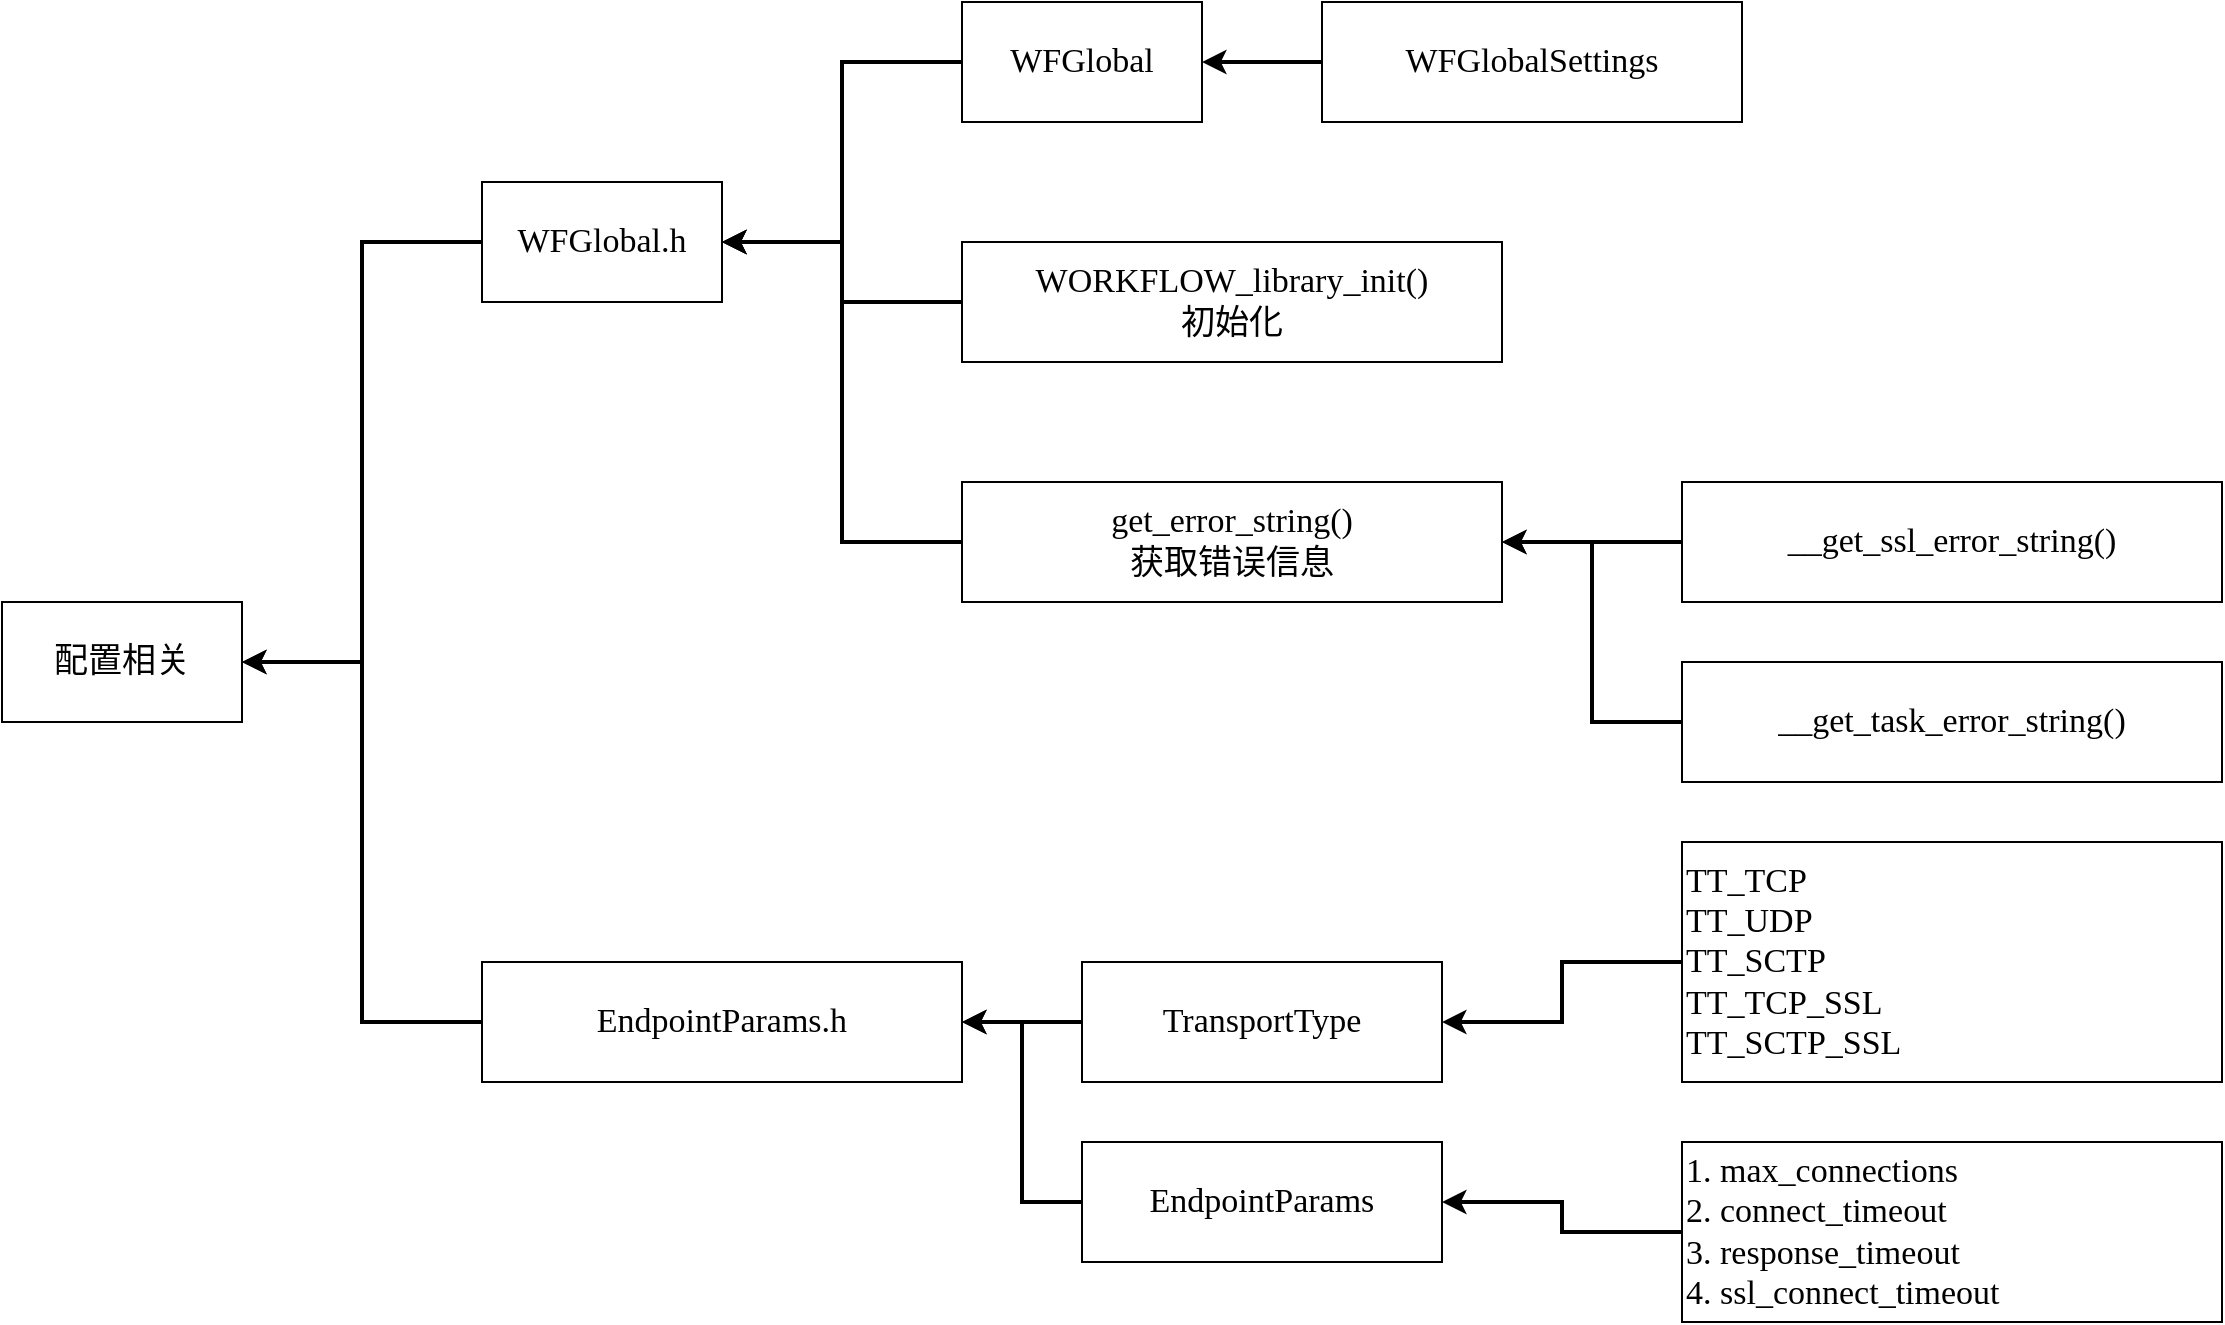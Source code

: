 <mxfile version="14.1.8" type="device" pages="3"><diagram id="Ht5kQzXRa9EQOkNc-F6m" name="配置"><mxGraphModel dx="3103" dy="2760" grid="1" gridSize="30" guides="1" tooltips="1" connect="1" arrows="1" fold="1" page="1" pageScale="1" pageWidth="500000" pageHeight="500000" math="0" shadow="0"><root><mxCell id="0"/><mxCell id="1" parent="0"/><mxCell id="HK2_LSg7KmVHiaxW-GN5-7" style="edgeStyle=orthogonalEdgeStyle;rounded=0;orthogonalLoop=1;jettySize=auto;html=1;exitX=0;exitY=0.5;exitDx=0;exitDy=0;entryX=1;entryY=0.5;entryDx=0;entryDy=0;endArrow=classic;endFill=1;strokeWidth=2;fontFamily=Fira Code;fontSize=17;" parent="1" source="HK2_LSg7KmVHiaxW-GN5-1" target="HK2_LSg7KmVHiaxW-GN5-6" edge="1"><mxGeometry relative="1" as="geometry"/></mxCell><mxCell id="HK2_LSg7KmVHiaxW-GN5-1" value="WFGlobal" style="rounded=0;whiteSpace=wrap;html=1;fontSize=17;fontFamily=Fira Code;" parent="1" vertex="1"><mxGeometry x="3330" y="1200" width="120" height="60" as="geometry"/></mxCell><mxCell id="HK2_LSg7KmVHiaxW-GN5-8" style="edgeStyle=orthogonalEdgeStyle;rounded=0;orthogonalLoop=1;jettySize=auto;html=1;exitX=0;exitY=0.5;exitDx=0;exitDy=0;entryX=1;entryY=0.5;entryDx=0;entryDy=0;endArrow=classic;endFill=1;strokeWidth=2;fontFamily=Fira Code;fontSize=17;" parent="1" source="HK2_LSg7KmVHiaxW-GN5-2" target="HK2_LSg7KmVHiaxW-GN5-1" edge="1"><mxGeometry relative="1" as="geometry"/></mxCell><mxCell id="HK2_LSg7KmVHiaxW-GN5-2" value="WFGlobalSettings" style="rounded=0;whiteSpace=wrap;html=1;fontSize=17;fontFamily=Fira Code;" parent="1" vertex="1"><mxGeometry x="3510" y="1200" width="210" height="60" as="geometry"/></mxCell><mxCell id="HK2_LSg7KmVHiaxW-GN5-31" style="edgeStyle=orthogonalEdgeStyle;rounded=0;orthogonalLoop=1;jettySize=auto;html=1;exitX=0;exitY=0.5;exitDx=0;exitDy=0;entryX=1;entryY=0.5;entryDx=0;entryDy=0;endArrow=classic;endFill=1;strokeWidth=2;fontFamily=Fira Code;fontSize=17;" parent="1" source="HK2_LSg7KmVHiaxW-GN5-6" target="HK2_LSg7KmVHiaxW-GN5-30" edge="1"><mxGeometry relative="1" as="geometry"/></mxCell><mxCell id="HK2_LSg7KmVHiaxW-GN5-6" value="WFGlobal.h" style="rounded=0;whiteSpace=wrap;html=1;fontFamily=Fira Code;fontSize=17;" parent="1" vertex="1"><mxGeometry x="3090" y="1290" width="120" height="60" as="geometry"/></mxCell><mxCell id="HK2_LSg7KmVHiaxW-GN5-10" style="edgeStyle=orthogonalEdgeStyle;rounded=0;orthogonalLoop=1;jettySize=auto;html=1;exitX=0;exitY=0.5;exitDx=0;exitDy=0;entryX=1;entryY=0.5;entryDx=0;entryDy=0;endArrow=classic;endFill=1;strokeWidth=2;fontFamily=Fira Code;fontSize=17;" parent="1" source="HK2_LSg7KmVHiaxW-GN5-9" target="HK2_LSg7KmVHiaxW-GN5-6" edge="1"><mxGeometry relative="1" as="geometry"/></mxCell><mxCell id="HK2_LSg7KmVHiaxW-GN5-9" value="WORKFLOW_library_init()&lt;br&gt;初始化" style="rounded=0;whiteSpace=wrap;html=1;fontSize=17;fontFamily=Fira Code;" parent="1" vertex="1"><mxGeometry x="3330" y="1320" width="270" height="60" as="geometry"/></mxCell><mxCell id="HK2_LSg7KmVHiaxW-GN5-18" style="edgeStyle=orthogonalEdgeStyle;rounded=0;orthogonalLoop=1;jettySize=auto;html=1;exitX=0;exitY=0.5;exitDx=0;exitDy=0;endArrow=classic;endFill=1;strokeWidth=2;fontFamily=Fira Code;fontSize=17;" parent="1" source="HK2_LSg7KmVHiaxW-GN5-11" target="HK2_LSg7KmVHiaxW-GN5-16" edge="1"><mxGeometry relative="1" as="geometry"/></mxCell><mxCell id="HK2_LSg7KmVHiaxW-GN5-11" value="__get_ssl_error_string()" style="rounded=0;whiteSpace=wrap;html=1;fontSize=17;fontFamily=Fira Code;" parent="1" vertex="1"><mxGeometry x="3690" y="1440" width="270" height="60" as="geometry"/></mxCell><mxCell id="HK2_LSg7KmVHiaxW-GN5-19" style="edgeStyle=orthogonalEdgeStyle;rounded=0;orthogonalLoop=1;jettySize=auto;html=1;exitX=0;exitY=0.5;exitDx=0;exitDy=0;entryX=1;entryY=0.5;entryDx=0;entryDy=0;endArrow=classic;endFill=1;strokeWidth=2;fontFamily=Fira Code;fontSize=17;" parent="1" source="HK2_LSg7KmVHiaxW-GN5-13" target="HK2_LSg7KmVHiaxW-GN5-16" edge="1"><mxGeometry relative="1" as="geometry"/></mxCell><mxCell id="HK2_LSg7KmVHiaxW-GN5-13" value="__get_task_error_string()" style="rounded=0;whiteSpace=wrap;html=1;fontSize=17;fontFamily=Fira Code;" parent="1" vertex="1"><mxGeometry x="3690" y="1530" width="270" height="60" as="geometry"/></mxCell><mxCell id="HK2_LSg7KmVHiaxW-GN5-17" style="edgeStyle=orthogonalEdgeStyle;rounded=0;orthogonalLoop=1;jettySize=auto;html=1;exitX=0;exitY=0.5;exitDx=0;exitDy=0;entryX=1;entryY=0.5;entryDx=0;entryDy=0;endArrow=classic;endFill=1;strokeWidth=2;fontFamily=Fira Code;fontSize=17;" parent="1" source="HK2_LSg7KmVHiaxW-GN5-16" target="HK2_LSg7KmVHiaxW-GN5-6" edge="1"><mxGeometry relative="1" as="geometry"/></mxCell><mxCell id="HK2_LSg7KmVHiaxW-GN5-16" value="get_error_string()&lt;br&gt;获取错误信息" style="rounded=0;whiteSpace=wrap;html=1;fontSize=17;fontFamily=Fira Code;" parent="1" vertex="1"><mxGeometry x="3330" y="1440" width="270" height="60" as="geometry"/></mxCell><mxCell id="HK2_LSg7KmVHiaxW-GN5-32" style="edgeStyle=orthogonalEdgeStyle;rounded=0;orthogonalLoop=1;jettySize=auto;html=1;exitX=0;exitY=0.5;exitDx=0;exitDy=0;entryX=1;entryY=0.5;entryDx=0;entryDy=0;endArrow=classic;endFill=1;strokeWidth=2;fontFamily=Fira Code;fontSize=17;" parent="1" source="HK2_LSg7KmVHiaxW-GN5-21" target="HK2_LSg7KmVHiaxW-GN5-30" edge="1"><mxGeometry relative="1" as="geometry"/></mxCell><mxCell id="HK2_LSg7KmVHiaxW-GN5-21" value="EndpointParams.h" style="rounded=0;whiteSpace=wrap;html=1;fontFamily=Fira Code;fontSize=17;" parent="1" vertex="1"><mxGeometry x="3090" y="1680" width="240" height="60" as="geometry"/></mxCell><mxCell id="HK2_LSg7KmVHiaxW-GN5-26" style="edgeStyle=orthogonalEdgeStyle;rounded=0;orthogonalLoop=1;jettySize=auto;html=1;exitX=0;exitY=0.5;exitDx=0;exitDy=0;entryX=1;entryY=0.5;entryDx=0;entryDy=0;endArrow=classic;endFill=1;strokeWidth=2;fontFamily=Fira Code;fontSize=17;" parent="1" source="HK2_LSg7KmVHiaxW-GN5-22" target="HK2_LSg7KmVHiaxW-GN5-21" edge="1"><mxGeometry relative="1" as="geometry"/></mxCell><mxCell id="HK2_LSg7KmVHiaxW-GN5-22" value="TransportType" style="rounded=0;whiteSpace=wrap;html=1;fontFamily=Fira Code;fontSize=17;" parent="1" vertex="1"><mxGeometry x="3390" y="1680" width="180" height="60" as="geometry"/></mxCell><mxCell id="HK2_LSg7KmVHiaxW-GN5-25" style="edgeStyle=orthogonalEdgeStyle;rounded=0;orthogonalLoop=1;jettySize=auto;html=1;exitX=0;exitY=0.5;exitDx=0;exitDy=0;entryX=1;entryY=0.5;entryDx=0;entryDy=0;endArrow=classic;endFill=1;strokeWidth=2;fontFamily=Fira Code;fontSize=17;" parent="1" source="HK2_LSg7KmVHiaxW-GN5-23" target="HK2_LSg7KmVHiaxW-GN5-21" edge="1"><mxGeometry relative="1" as="geometry"/></mxCell><mxCell id="HK2_LSg7KmVHiaxW-GN5-23" value="EndpointParams" style="rounded=0;whiteSpace=wrap;html=1;fontFamily=Fira Code;fontSize=17;" parent="1" vertex="1"><mxGeometry x="3390" y="1770" width="180" height="60" as="geometry"/></mxCell><mxCell id="HK2_LSg7KmVHiaxW-GN5-27" style="edgeStyle=orthogonalEdgeStyle;rounded=0;orthogonalLoop=1;jettySize=auto;html=1;exitX=0;exitY=0.5;exitDx=0;exitDy=0;entryX=1;entryY=0.5;entryDx=0;entryDy=0;endArrow=classic;endFill=1;strokeWidth=2;fontFamily=Fira Code;fontSize=17;" parent="1" source="HK2_LSg7KmVHiaxW-GN5-24" target="HK2_LSg7KmVHiaxW-GN5-23" edge="1"><mxGeometry relative="1" as="geometry"/></mxCell><mxCell id="HK2_LSg7KmVHiaxW-GN5-24" value="1. max_connections&lt;br&gt;2. connect_timeout&lt;br&gt;3. response_timeout&lt;br&gt;4. ssl_connect_timeout" style="rounded=0;whiteSpace=wrap;html=1;fontFamily=Fira Code;fontSize=17;align=left;" parent="1" vertex="1"><mxGeometry x="3690" y="1770" width="270" height="90" as="geometry"/></mxCell><mxCell id="HK2_LSg7KmVHiaxW-GN5-29" style="edgeStyle=orthogonalEdgeStyle;rounded=0;orthogonalLoop=1;jettySize=auto;html=1;exitX=0;exitY=0.5;exitDx=0;exitDy=0;entryX=1;entryY=0.5;entryDx=0;entryDy=0;endArrow=classic;endFill=1;strokeWidth=2;fontFamily=Fira Code;fontSize=17;" parent="1" source="HK2_LSg7KmVHiaxW-GN5-28" target="HK2_LSg7KmVHiaxW-GN5-22" edge="1"><mxGeometry relative="1" as="geometry"/></mxCell><mxCell id="HK2_LSg7KmVHiaxW-GN5-28" value="TT_TCP&lt;br&gt;TT_UDP&lt;br&gt;TT_SCTP&lt;br&gt;TT_TCP_SSL&lt;br&gt;TT_SCTP_SSL" style="rounded=0;whiteSpace=wrap;html=1;fontFamily=Fira Code;fontSize=17;align=left;" parent="1" vertex="1"><mxGeometry x="3690" y="1620" width="270" height="120" as="geometry"/></mxCell><mxCell id="HK2_LSg7KmVHiaxW-GN5-30" value="配置相关" style="rounded=0;whiteSpace=wrap;html=1;fontFamily=Fira Code;fontSize=17;" parent="1" vertex="1"><mxGeometry x="2850" y="1500" width="120" height="60" as="geometry"/></mxCell></root></mxGraphModel></diagram><diagram id="r0kWdkVu4ii_Jw7Meg0r" name="任务工厂"><mxGraphModel dx="6873" dy="3973" grid="1" gridSize="30" guides="1" tooltips="1" connect="1" arrows="1" fold="1" page="1" pageScale="1" pageWidth="10000" pageHeight="10000" math="0" shadow="0"><root><mxCell id="5Dw8LYCZc3jyhT96Ks3t-0"/><mxCell id="5Dw8LYCZc3jyhT96Ks3t-1" parent="5Dw8LYCZc3jyhT96Ks3t-0"/><mxCell id="5Dw8LYCZc3jyhT96Ks3t-4" style="edgeStyle=orthogonalEdgeStyle;rounded=0;orthogonalLoop=1;jettySize=auto;html=1;exitX=1;exitY=0.5;exitDx=0;exitDy=0;entryX=0;entryY=0.5;entryDx=0;entryDy=0;endArrow=classic;endFill=1;strokeWidth=2;fontFamily=Fira Code;fontSize=17;" parent="5Dw8LYCZc3jyhT96Ks3t-1" source="5Dw8LYCZc3jyhT96Ks3t-2" target="5Dw8LYCZc3jyhT96Ks3t-3" edge="1"><mxGeometry relative="1" as="geometry"/></mxCell><mxCell id="5Dw8LYCZc3jyhT96Ks3t-80" style="edgeStyle=orthogonalEdgeStyle;rounded=0;orthogonalLoop=1;jettySize=auto;html=1;exitX=1;exitY=0.5;exitDx=0;exitDy=0;entryX=0;entryY=0.5;entryDx=0;entryDy=0;endArrow=classic;endFill=1;strokeWidth=2;fontFamily=Fira Code;fontSize=17;" parent="5Dw8LYCZc3jyhT96Ks3t-1" source="5Dw8LYCZc3jyhT96Ks3t-2" target="5Dw8LYCZc3jyhT96Ks3t-79" edge="1"><mxGeometry relative="1" as="geometry"/></mxCell><mxCell id="ke1HLjTJUv7bslUF8Sdn-5" style="edgeStyle=orthogonalEdgeStyle;rounded=0;orthogonalLoop=1;jettySize=auto;html=1;exitX=1;exitY=0.5;exitDx=0;exitDy=0;entryX=0;entryY=0.5;entryDx=0;entryDy=0;strokeWidth=2;" parent="5Dw8LYCZc3jyhT96Ks3t-1" source="5Dw8LYCZc3jyhT96Ks3t-2" target="ke1HLjTJUv7bslUF8Sdn-4" edge="1"><mxGeometry relative="1" as="geometry"/></mxCell><mxCell id="5Dw8LYCZc3jyhT96Ks3t-2" value="WFTaskFactory" style="rounded=0;whiteSpace=wrap;html=1;fontFamily=Fira Code;fontSize=17;" parent="5Dw8LYCZc3jyhT96Ks3t-1" vertex="1"><mxGeometry x="3300" y="6960" width="270" height="90" as="geometry"/></mxCell><mxCell id="5Dw8LYCZc3jyhT96Ks3t-8" style="edgeStyle=orthogonalEdgeStyle;rounded=0;orthogonalLoop=1;jettySize=auto;html=1;exitX=1;exitY=0.5;exitDx=0;exitDy=0;entryX=0;entryY=0.5;entryDx=0;entryDy=0;endArrow=classic;endFill=1;strokeWidth=2;fontFamily=Fira Code;fontSize=17;" parent="5Dw8LYCZc3jyhT96Ks3t-1" source="5Dw8LYCZc3jyhT96Ks3t-3" target="5Dw8LYCZc3jyhT96Ks3t-6" edge="1"><mxGeometry relative="1" as="geometry"/></mxCell><mxCell id="5Dw8LYCZc3jyhT96Ks3t-65" style="edgeStyle=orthogonalEdgeStyle;rounded=0;orthogonalLoop=1;jettySize=auto;html=1;exitX=1;exitY=0.5;exitDx=0;exitDy=0;entryX=0;entryY=0.5;entryDx=0;entryDy=0;entryPerimeter=0;endArrow=classic;endFill=1;strokeWidth=2;fontFamily=Fira Code;fontSize=17;" parent="5Dw8LYCZc3jyhT96Ks3t-1" source="5Dw8LYCZc3jyhT96Ks3t-3" target="5Dw8LYCZc3jyhT96Ks3t-64" edge="1"><mxGeometry relative="1" as="geometry"/></mxCell><mxCell id="5Dw8LYCZc3jyhT96Ks3t-85" style="edgeStyle=orthogonalEdgeStyle;rounded=0;orthogonalLoop=1;jettySize=auto;html=1;exitX=1;exitY=0.5;exitDx=0;exitDy=0;entryX=0;entryY=0.5;entryDx=0;entryDy=0;endArrow=classic;endFill=1;strokeWidth=2;fontFamily=Fira Code;fontSize=17;" parent="5Dw8LYCZc3jyhT96Ks3t-1" source="5Dw8LYCZc3jyhT96Ks3t-3" target="5Dw8LYCZc3jyhT96Ks3t-84" edge="1"><mxGeometry relative="1" as="geometry"/></mxCell><mxCell id="5Dw8LYCZc3jyhT96Ks3t-3" value="create_counter_task" style="rounded=0;whiteSpace=wrap;html=1;fontFamily=Fira Code;fontSize=17;" parent="5Dw8LYCZc3jyhT96Ks3t-1" vertex="1"><mxGeometry x="3630" y="6840" width="270" height="60" as="geometry"/></mxCell><mxCell id="5Dw8LYCZc3jyhT96Ks3t-89" style="edgeStyle=orthogonalEdgeStyle;rounded=0;orthogonalLoop=1;jettySize=auto;html=1;exitX=1;exitY=0.5;exitDx=0;exitDy=0;entryX=0;entryY=0.5;entryDx=0;entryDy=0;endArrow=classic;endFill=1;strokeWidth=2;fontFamily=Fira Code;fontSize=17;" parent="5Dw8LYCZc3jyhT96Ks3t-1" source="5Dw8LYCZc3jyhT96Ks3t-6" target="5Dw8LYCZc3jyhT96Ks3t-88" edge="1"><mxGeometry relative="1" as="geometry"/></mxCell><mxCell id="5Dw8LYCZc3jyhT96Ks3t-6" value="命名计数器" style="rounded=0;whiteSpace=wrap;html=1;fontFamily=Fira Code;fontSize=17;" parent="5Dw8LYCZc3jyhT96Ks3t-1" vertex="1"><mxGeometry x="3990" y="6870" width="270" height="60" as="geometry"/></mxCell><mxCell id="5Dw8LYCZc3jyhT96Ks3t-133" style="edgeStyle=orthogonalEdgeStyle;rounded=0;orthogonalLoop=1;jettySize=auto;html=1;exitX=0.5;exitY=0;exitDx=0;exitDy=0;endArrow=block;endFill=0;strokeWidth=2;fontFamily=Fira Code;fontSize=17;endSize=12;dashed=1;" parent="5Dw8LYCZc3jyhT96Ks3t-1" source="5Dw8LYCZc3jyhT96Ks3t-26" target="5Dw8LYCZc3jyhT96Ks3t-51" edge="1"><mxGeometry relative="1" as="geometry"><Array as="points"><mxPoint x="5025" y="5850"/><mxPoint x="6270" y="5850"/></Array></mxGeometry></mxCell><mxCell id="5Dw8LYCZc3jyhT96Ks3t-26" value="WFGenericTask" style="swimlane;fontStyle=1;align=center;verticalAlign=top;childLayout=stackLayout;horizontal=1;startSize=26;horizontalStack=0;resizeParent=1;resizeParentMax=0;resizeLast=0;collapsible=1;marginBottom=0;fontFamily=Fira Code;fontSize=17;" parent="5Dw8LYCZc3jyhT96Ks3t-1" vertex="1"><mxGeometry x="4890" y="6142" width="270" height="268" as="geometry"><mxRectangle x="4500" y="1191" width="180" height="30" as="alternateBounds"/></mxGeometry></mxCell><mxCell id="5Dw8LYCZc3jyhT96Ks3t-27" value="- int state" style="text;strokeColor=none;fillColor=none;align=left;verticalAlign=top;spacingLeft=4;spacingRight=4;overflow=hidden;rotatable=0;points=[[0,0.5],[1,0.5]];portConstraint=eastwest;" parent="5Dw8LYCZc3jyhT96Ks3t-26" vertex="1"><mxGeometry y="26" width="270" height="26" as="geometry"/></mxCell><mxCell id="5Dw8LYCZc3jyhT96Ks3t-30" value="- int error" style="text;strokeColor=none;fillColor=none;align=left;verticalAlign=top;spacingLeft=4;spacingRight=4;overflow=hidden;rotatable=0;points=[[0,0.5],[1,0.5]];portConstraint=eastwest;" parent="5Dw8LYCZc3jyhT96Ks3t-26" vertex="1"><mxGeometry y="52" width="270" height="26" as="geometry"/></mxCell><mxCell id="5Dw8LYCZc3jyhT96Ks3t-31" value="+ void * user_data  = NULL" style="text;strokeColor=none;fillColor=none;align=left;verticalAlign=top;spacingLeft=4;spacingRight=4;overflow=hidden;rotatable=0;points=[[0,0.5],[1,0.5]];portConstraint=eastwest;" parent="5Dw8LYCZc3jyhT96Ks3t-26" vertex="1"><mxGeometry y="78" width="270" height="26" as="geometry"/></mxCell><mxCell id="5Dw8LYCZc3jyhT96Ks3t-28" value="" style="line;strokeWidth=1;fillColor=none;align=left;verticalAlign=middle;spacingTop=-1;spacingLeft=3;spacingRight=3;rotatable=0;labelPosition=right;points=[];portConstraint=eastwest;" parent="5Dw8LYCZc3jyhT96Ks3t-26" vertex="1"><mxGeometry y="104" width="270" height="8" as="geometry"/></mxCell><mxCell id="5Dw8LYCZc3jyhT96Ks3t-29" value="+ start()" style="text;strokeColor=none;fillColor=none;align=left;verticalAlign=top;spacingLeft=4;spacingRight=4;overflow=hidden;rotatable=0;points=[[0,0.5],[1,0.5]];portConstraint=eastwest;" parent="5Dw8LYCZc3jyhT96Ks3t-26" vertex="1"><mxGeometry y="112" width="270" height="26" as="geometry"/></mxCell><mxCell id="5Dw8LYCZc3jyhT96Ks3t-32" value="+ dismiss()" style="text;strokeColor=none;fillColor=none;align=left;verticalAlign=top;spacingLeft=4;spacingRight=4;overflow=hidden;rotatable=0;points=[[0,0.5],[1,0.5]];portConstraint=eastwest;" parent="5Dw8LYCZc3jyhT96Ks3t-26" vertex="1"><mxGeometry y="138" width="270" height="26" as="geometry"/></mxCell><mxCell id="5Dw8LYCZc3jyhT96Ks3t-33" value="+ get_state()" style="text;strokeColor=none;fillColor=none;align=left;verticalAlign=top;spacingLeft=4;spacingRight=4;overflow=hidden;rotatable=0;points=[[0,0.5],[1,0.5]];portConstraint=eastwest;" parent="5Dw8LYCZc3jyhT96Ks3t-26" vertex="1"><mxGeometry y="164" width="270" height="26" as="geometry"/></mxCell><mxCell id="5Dw8LYCZc3jyhT96Ks3t-34" value="+ get_error()" style="text;strokeColor=none;fillColor=none;align=left;verticalAlign=top;spacingLeft=4;spacingRight=4;overflow=hidden;rotatable=0;points=[[0,0.5],[1,0.5]];portConstraint=eastwest;" parent="5Dw8LYCZc3jyhT96Ks3t-26" vertex="1"><mxGeometry y="190" width="270" height="26" as="geometry"/></mxCell><mxCell id="5Dw8LYCZc3jyhT96Ks3t-36" value="- virtual void dispatch()" style="text;strokeColor=none;fillColor=none;align=left;verticalAlign=top;spacingLeft=4;spacingRight=4;overflow=hidden;rotatable=0;points=[[0,0.5],[1,0.5]];portConstraint=eastwest;" parent="5Dw8LYCZc3jyhT96Ks3t-26" vertex="1"><mxGeometry y="216" width="270" height="26" as="geometry"/></mxCell><mxCell id="5Dw8LYCZc3jyhT96Ks3t-37" value="- virtual SubTask* done()" style="text;strokeColor=none;fillColor=none;align=left;verticalAlign=top;spacingLeft=4;spacingRight=4;overflow=hidden;rotatable=0;points=[[0,0.5],[1,0.5]];portConstraint=eastwest;" parent="5Dw8LYCZc3jyhT96Ks3t-26" vertex="1"><mxGeometry y="242" width="270" height="26" as="geometry"/></mxCell><mxCell id="5Dw8LYCZc3jyhT96Ks3t-64" value="每次执行count()，当次数为0时，执行基类中的subtask_done()" style="shape=note;whiteSpace=wrap;html=1;backgroundOutline=1;darkOpacity=0.05;fontFamily=Fira Code;fontSize=17;" parent="5Dw8LYCZc3jyhT96Ks3t-1" vertex="1"><mxGeometry x="3990" y="6670" width="270" height="150" as="geometry"/></mxCell><mxCell id="5Dw8LYCZc3jyhT96Ks3t-77" style="edgeStyle=orthogonalEdgeStyle;rounded=0;orthogonalLoop=1;jettySize=auto;html=1;exitX=0.5;exitY=0;exitDx=0;exitDy=0;endArrow=block;endFill=0;strokeWidth=2;fontFamily=Fira Code;fontSize=17;endSize=12;" parent="5Dw8LYCZc3jyhT96Ks3t-1" source="5Dw8LYCZc3jyhT96Ks3t-69" target="5Dw8LYCZc3jyhT96Ks3t-26" edge="1"><mxGeometry relative="1" as="geometry"/></mxCell><mxCell id="5Dw8LYCZc3jyhT96Ks3t-69" value="WFCounter" style="swimlane;fontStyle=1;align=center;verticalAlign=top;childLayout=stackLayout;horizontal=1;startSize=26;horizontalStack=0;resizeParent=1;resizeParentMax=0;resizeLast=0;collapsible=1;marginBottom=0;fontFamily=Fira Code;fontSize=17;" parent="5Dw8LYCZc3jyhT96Ks3t-1" vertex="1"><mxGeometry x="4890" y="6504" width="270" height="190" as="geometry"><mxRectangle x="4020" y="1290" width="120" height="30" as="alternateBounds"/></mxGeometry></mxCell><mxCell id="5Dw8LYCZc3jyhT96Ks3t-70" value="- std::atomic&lt;unsigned int&gt; value;" style="text;strokeColor=none;fillColor=none;align=left;verticalAlign=top;spacingLeft=4;spacingRight=4;overflow=hidden;rotatable=0;points=[[0,0.5],[1,0.5]];portConstraint=eastwest;" parent="5Dw8LYCZc3jyhT96Ks3t-69" vertex="1"><mxGeometry y="26" width="270" height="26" as="geometry"/></mxCell><mxCell id="5Dw8LYCZc3jyhT96Ks3t-71" value="- callback" style="text;strokeColor=none;fillColor=none;align=left;verticalAlign=top;spacingLeft=4;spacingRight=4;overflow=hidden;rotatable=0;points=[[0,0.5],[1,0.5]];portConstraint=eastwest;" parent="5Dw8LYCZc3jyhT96Ks3t-69" vertex="1"><mxGeometry y="52" width="270" height="26" as="geometry"/></mxCell><mxCell id="5Dw8LYCZc3jyhT96Ks3t-72" value="" style="line;strokeWidth=1;fillColor=none;align=left;verticalAlign=middle;spacingTop=-1;spacingLeft=3;spacingRight=3;rotatable=0;labelPosition=right;points=[];portConstraint=eastwest;" parent="5Dw8LYCZc3jyhT96Ks3t-69" vertex="1"><mxGeometry y="78" width="270" height="8" as="geometry"/></mxCell><mxCell id="5Dw8LYCZc3jyhT96Ks3t-73" value="+ count()" style="text;strokeColor=none;fillColor=none;align=left;verticalAlign=top;spacingLeft=4;spacingRight=4;overflow=hidden;rotatable=0;points=[[0,0.5],[1,0.5]];portConstraint=eastwest;" parent="5Dw8LYCZc3jyhT96Ks3t-69" vertex="1"><mxGeometry y="86" width="270" height="26" as="geometry"/></mxCell><mxCell id="5Dw8LYCZc3jyhT96Ks3t-74" value="+ set_callback()" style="text;strokeColor=none;fillColor=none;align=left;verticalAlign=top;spacingLeft=4;spacingRight=4;overflow=hidden;rotatable=0;points=[[0,0.5],[1,0.5]];portConstraint=eastwest;" parent="5Dw8LYCZc3jyhT96Ks3t-69" vertex="1"><mxGeometry y="112" width="270" height="26" as="geometry"/></mxCell><mxCell id="5Dw8LYCZc3jyhT96Ks3t-75" value="- virtual void dispatch()" style="text;strokeColor=none;fillColor=none;align=left;verticalAlign=top;spacingLeft=4;spacingRight=4;overflow=hidden;rotatable=0;points=[[0,0.5],[1,0.5]];portConstraint=eastwest;" parent="5Dw8LYCZc3jyhT96Ks3t-69" vertex="1"><mxGeometry y="138" width="270" height="26" as="geometry"/></mxCell><mxCell id="5Dw8LYCZc3jyhT96Ks3t-76" value="- virtual SubTask* done()" style="text;strokeColor=none;fillColor=none;align=left;verticalAlign=top;spacingLeft=4;spacingRight=4;overflow=hidden;rotatable=0;points=[[0,0.5],[1,0.5]];portConstraint=eastwest;" parent="5Dw8LYCZc3jyhT96Ks3t-69" vertex="1"><mxGeometry y="164" width="270" height="26" as="geometry"/></mxCell><mxCell id="5Dw8LYCZc3jyhT96Ks3t-82" style="edgeStyle=orthogonalEdgeStyle;rounded=0;orthogonalLoop=1;jettySize=auto;html=1;exitX=1;exitY=0.5;exitDx=0;exitDy=0;entryX=0;entryY=0.5;entryDx=0;entryDy=0;endArrow=classic;endFill=1;strokeWidth=2;fontFamily=Fira Code;fontSize=17;" parent="5Dw8LYCZc3jyhT96Ks3t-1" source="5Dw8LYCZc3jyhT96Ks3t-79" target="5Dw8LYCZc3jyhT96Ks3t-81" edge="1"><mxGeometry relative="1" as="geometry"/></mxCell><mxCell id="5Dw8LYCZc3jyhT96Ks3t-91" style="edgeStyle=orthogonalEdgeStyle;rounded=0;orthogonalLoop=1;jettySize=auto;html=1;exitX=1;exitY=0.5;exitDx=0;exitDy=0;entryX=0;entryY=0.5;entryDx=0;entryDy=0;entryPerimeter=0;endArrow=classic;endFill=1;strokeWidth=2;fontFamily=Fira Code;fontSize=17;" parent="5Dw8LYCZc3jyhT96Ks3t-1" source="5Dw8LYCZc3jyhT96Ks3t-79" target="5Dw8LYCZc3jyhT96Ks3t-83" edge="1"><mxGeometry relative="1" as="geometry"/></mxCell><mxCell id="5Dw8LYCZc3jyhT96Ks3t-121" value="SleepSession" style="swimlane;fontStyle=1;align=center;verticalAlign=top;childLayout=stackLayout;horizontal=1;startSize=26;horizontalStack=0;resizeParent=1;resizeParentMax=0;resizeLast=0;collapsible=1;marginBottom=0;fontFamily=Fira Code;fontSize=17;" parent="5Dw8LYCZc3jyhT96Ks3t-1" vertex="1"><mxGeometry x="5460" y="6053" width="270" height="78" as="geometry"><mxRectangle x="5820" y="1200" width="120" height="30" as="alternateBounds"/></mxGeometry></mxCell><mxCell id="5Dw8LYCZc3jyhT96Ks3t-124" value="+ virtual int durtion(struct timespec *value) = 0" style="text;strokeColor=none;fillColor=none;align=left;verticalAlign=top;spacingLeft=4;spacingRight=4;overflow=hidden;rotatable=0;points=[[0,0.5],[1,0.5]];portConstraint=eastwest;" parent="5Dw8LYCZc3jyhT96Ks3t-121" vertex="1"><mxGeometry y="26" width="270" height="26" as="geometry"/></mxCell><mxCell id="5Dw8LYCZc3jyhT96Ks3t-125" value="+ virtual void handle(int state, int error) = 0" style="text;strokeColor=none;fillColor=none;align=left;verticalAlign=top;spacingLeft=4;spacingRight=4;overflow=hidden;rotatable=0;points=[[0,0.5],[1,0.5]];portConstraint=eastwest;" parent="5Dw8LYCZc3jyhT96Ks3t-121" vertex="1"><mxGeometry y="52" width="270" height="26" as="geometry"/></mxCell><mxCell id="5Dw8LYCZc3jyhT96Ks3t-51" value="SubTask" style="swimlane;fontStyle=1;align=center;verticalAlign=top;childLayout=stackLayout;horizontal=1;startSize=26;horizontalStack=0;resizeParent=1;resizeParentMax=0;resizeLast=0;collapsible=1;marginBottom=0;fontFamily=Fira Code;fontSize=17;" parent="5Dw8LYCZc3jyhT96Ks3t-1" vertex="1"><mxGeometry x="6210" y="5010" width="270" height="268" as="geometry"><mxRectangle x="6210" y="5010" width="120" height="30" as="alternateBounds"/></mxGeometry></mxCell><mxCell id="5Dw8LYCZc3jyhT96Ks3t-52" value="+ virtual void dispatch() = 0" style="text;strokeColor=none;fillColor=none;align=left;verticalAlign=top;spacingLeft=4;spacingRight=4;overflow=hidden;rotatable=0;points=[[0,0.5],[1,0.5]];portConstraint=eastwest;" parent="5Dw8LYCZc3jyhT96Ks3t-51" vertex="1"><mxGeometry y="26" width="270" height="26" as="geometry"/></mxCell><mxCell id="5Dw8LYCZc3jyhT96Ks3t-57" value="- virtual SubTask* done = 0" style="text;strokeColor=none;fillColor=none;align=left;verticalAlign=top;spacingLeft=4;spacingRight=4;overflow=hidden;rotatable=0;points=[[0,0.5],[1,0.5]];portConstraint=eastwest;" parent="5Dw8LYCZc3jyhT96Ks3t-51" vertex="1"><mxGeometry y="52" width="270" height="26" as="geometry"/></mxCell><mxCell id="5Dw8LYCZc3jyhT96Ks3t-58" value="- void subtask_done()" style="text;strokeColor=none;fillColor=none;align=left;verticalAlign=top;spacingLeft=4;spacingRight=4;overflow=hidden;rotatable=0;points=[[0,0.5],[1,0.5]];portConstraint=eastwest;" parent="5Dw8LYCZc3jyhT96Ks3t-51" vertex="1"><mxGeometry y="78" width="270" height="26" as="geometry"/></mxCell><mxCell id="5Dw8LYCZc3jyhT96Ks3t-61" value="+ ParalleTask* get_parent_task()" style="text;strokeColor=none;fillColor=none;align=left;verticalAlign=top;spacingLeft=4;spacingRight=4;overflow=hidden;rotatable=0;points=[[0,0.5],[1,0.5]];portConstraint=eastwest;" parent="5Dw8LYCZc3jyhT96Ks3t-51" vertex="1"><mxGeometry y="104" width="270" height="26" as="geometry"/></mxCell><mxCell id="5Dw8LYCZc3jyhT96Ks3t-62" value="+ void* get_pointer()" style="text;strokeColor=none;fillColor=none;align=left;verticalAlign=top;spacingLeft=4;spacingRight=4;overflow=hidden;rotatable=0;points=[[0,0.5],[1,0.5]];portConstraint=eastwest;" parent="5Dw8LYCZc3jyhT96Ks3t-51" vertex="1"><mxGeometry y="130" width="270" height="26" as="geometry"/></mxCell><mxCell id="5Dw8LYCZc3jyhT96Ks3t-63" value="+ void set_pointer(void* pointer)" style="text;strokeColor=none;fillColor=none;align=left;verticalAlign=top;spacingLeft=4;spacingRight=4;overflow=hidden;rotatable=0;points=[[0,0.5],[1,0.5]];portConstraint=eastwest;" parent="5Dw8LYCZc3jyhT96Ks3t-51" vertex="1"><mxGeometry y="156" width="270" height="26" as="geometry"/></mxCell><mxCell id="5Dw8LYCZc3jyhT96Ks3t-53" value="" style="line;strokeWidth=1;fillColor=none;align=left;verticalAlign=middle;spacingTop=-1;spacingLeft=3;spacingRight=3;rotatable=0;labelPosition=right;points=[];portConstraint=eastwest;" parent="5Dw8LYCZc3jyhT96Ks3t-51" vertex="1"><mxGeometry y="182" width="270" height="8" as="geometry"/></mxCell><mxCell id="5Dw8LYCZc3jyhT96Ks3t-54" value="- ParallelTask *parrent" style="text;strokeColor=none;fillColor=none;align=left;verticalAlign=top;spacingLeft=4;spacingRight=4;overflow=hidden;rotatable=0;points=[[0,0.5],[1,0.5]];portConstraint=eastwest;" parent="5Dw8LYCZc3jyhT96Ks3t-51" vertex="1"><mxGeometry y="190" width="270" height="26" as="geometry"/></mxCell><mxCell id="5Dw8LYCZc3jyhT96Ks3t-59" value="- SubTask** entry" style="text;strokeColor=none;fillColor=none;align=left;verticalAlign=top;spacingLeft=4;spacingRight=4;overflow=hidden;rotatable=0;points=[[0,0.5],[1,0.5]];portConstraint=eastwest;" parent="5Dw8LYCZc3jyhT96Ks3t-51" vertex="1"><mxGeometry y="216" width="270" height="26" as="geometry"/></mxCell><mxCell id="5Dw8LYCZc3jyhT96Ks3t-60" value="- void** pointer" style="text;strokeColor=none;fillColor=none;align=left;verticalAlign=top;spacingLeft=4;spacingRight=4;overflow=hidden;rotatable=0;points=[[0,0.5],[1,0.5]];portConstraint=eastwest;" parent="5Dw8LYCZc3jyhT96Ks3t-51" vertex="1"><mxGeometry y="242" width="270" height="26" as="geometry"/></mxCell><mxCell id="5Dw8LYCZc3jyhT96Ks3t-127" value="CommScheduler" style="swimlane;fontStyle=1;align=center;verticalAlign=top;childLayout=stackLayout;horizontal=1;startSize=26;horizontalStack=0;resizeParent=1;resizeParentMax=0;resizeLast=0;collapsible=1;marginBottom=0;fontFamily=Fira Code;fontSize=17;" parent="5Dw8LYCZc3jyhT96Ks3t-1" vertex="1"><mxGeometry x="5865" y="6233" width="270" height="112" as="geometry"><mxRectangle x="5820" y="1200" width="120" height="30" as="alternateBounds"/></mxGeometry></mxCell><mxCell id="5Dw8LYCZc3jyhT96Ks3t-128" value="- CommScheduler* scheduler" style="text;strokeColor=none;fillColor=none;align=left;verticalAlign=top;spacingLeft=4;spacingRight=4;overflow=hidden;rotatable=0;points=[[0,0.5],[1,0.5]];portConstraint=eastwest;" parent="5Dw8LYCZc3jyhT96Ks3t-127" vertex="1"><mxGeometry y="26" width="270" height="26" as="geometry"/></mxCell><mxCell id="5Dw8LYCZc3jyhT96Ks3t-129" value="" style="line;strokeWidth=1;fillColor=none;align=left;verticalAlign=middle;spacingTop=-1;spacingLeft=3;spacingRight=3;rotatable=0;labelPosition=right;points=[];portConstraint=eastwest;" parent="5Dw8LYCZc3jyhT96Ks3t-127" vertex="1"><mxGeometry y="52" width="270" height="8" as="geometry"/></mxCell><mxCell id="5Dw8LYCZc3jyhT96Ks3t-130" value="+ virtual void dispatch()" style="text;strokeColor=none;fillColor=none;align=left;verticalAlign=top;spacingLeft=4;spacingRight=4;overflow=hidden;rotatable=0;points=[[0,0.5],[1,0.5]];portConstraint=eastwest;" parent="5Dw8LYCZc3jyhT96Ks3t-127" vertex="1"><mxGeometry y="60" width="270" height="26" as="geometry"/></mxCell><mxCell id="5Dw8LYCZc3jyhT96Ks3t-131" value="- virtual void handle(int state, int error)" style="text;strokeColor=none;fillColor=none;align=left;verticalAlign=top;spacingLeft=4;spacingRight=4;overflow=hidden;rotatable=0;points=[[0,0.5],[1,0.5]];portConstraint=eastwest;" parent="5Dw8LYCZc3jyhT96Ks3t-127" vertex="1"><mxGeometry y="86" width="270" height="26" as="geometry"/></mxCell><mxCell id="5Dw8LYCZc3jyhT96Ks3t-149" value="Communicator" style="swimlane;fontStyle=1;align=center;verticalAlign=top;childLayout=stackLayout;horizontal=1;startSize=26;horizontalStack=0;resizeParent=1;resizeParentMax=0;resizeLast=0;collapsible=1;marginBottom=0;fontFamily=Fira Code;fontSize=17;" parent="5Dw8LYCZc3jyhT96Ks3t-1" vertex="1"><mxGeometry x="5865" y="6053" width="270" height="112" as="geometry"><mxRectangle x="5820" y="1200" width="120" height="30" as="alternateBounds"/></mxGeometry></mxCell><mxCell id="5Dw8LYCZc3jyhT96Ks3t-150" value="- struct __mpoller* mpoller" style="text;strokeColor=none;fillColor=none;align=left;verticalAlign=top;spacingLeft=4;spacingRight=4;overflow=hidden;rotatable=0;points=[[0,0.5],[1,0.5]];portConstraint=eastwest;" parent="5Dw8LYCZc3jyhT96Ks3t-149" vertex="1"><mxGeometry y="26" width="270" height="26" as="geometry"/></mxCell><mxCell id="5Dw8LYCZc3jyhT96Ks3t-155" value="- struct __msgqueue* queue" style="text;strokeColor=none;fillColor=none;align=left;verticalAlign=top;spacingLeft=4;spacingRight=4;overflow=hidden;rotatable=0;points=[[0,0.5],[1,0.5]];portConstraint=eastwest;" parent="5Dw8LYCZc3jyhT96Ks3t-149" vertex="1"><mxGeometry y="52" width="270" height="26" as="geometry"/></mxCell><mxCell id="5Dw8LYCZc3jyhT96Ks3t-156" value="- struct __thrdpool *thrdpool" style="text;strokeColor=none;fillColor=none;align=left;verticalAlign=top;spacingLeft=4;spacingRight=4;overflow=hidden;rotatable=0;points=[[0,0.5],[1,0.5]];portConstraint=eastwest;" parent="5Dw8LYCZc3jyhT96Ks3t-149" vertex="1"><mxGeometry y="78" width="270" height="26" as="geometry"/></mxCell><mxCell id="5Dw8LYCZc3jyhT96Ks3t-151" value="" style="line;strokeWidth=1;fillColor=none;align=left;verticalAlign=middle;spacingTop=-1;spacingLeft=3;spacingRight=3;rotatable=0;labelPosition=right;points=[];portConstraint=eastwest;" parent="5Dw8LYCZc3jyhT96Ks3t-149" vertex="1"><mxGeometry y="104" width="270" height="8" as="geometry"/></mxCell><mxCell id="5Dw8LYCZc3jyhT96Ks3t-137" value="__CommManger" style="swimlane;fontStyle=1;align=center;verticalAlign=top;childLayout=stackLayout;horizontal=1;startSize=26;horizontalStack=0;resizeParent=1;resizeParentMax=0;resizeLast=0;collapsible=1;marginBottom=0;fontFamily=Fira Code;fontSize=17;" parent="5Dw8LYCZc3jyhT96Ks3t-1" vertex="1"><mxGeometry x="5760" y="6405" width="480" height="182" as="geometry"><mxRectangle x="5820" y="1200" width="120" height="30" as="alternateBounds"/></mxGeometry></mxCell><mxCell id="5Dw8LYCZc3jyhT96Ks3t-138" value="CommScheduler scheduler_" style="text;strokeColor=none;fillColor=none;align=left;verticalAlign=top;spacingLeft=4;spacingRight=4;overflow=hidden;rotatable=0;points=[[0,0.5],[1,0.5]];portConstraint=eastwest;" parent="5Dw8LYCZc3jyhT96Ks3t-137" vertex="1"><mxGeometry y="26" width="480" height="26" as="geometry"/></mxCell><mxCell id="5Dw8LYCZc3jyhT96Ks3t-142" value="RouteManager route_manager_" style="text;strokeColor=none;fillColor=none;align=left;verticalAlign=top;spacingLeft=4;spacingRight=4;overflow=hidden;rotatable=0;points=[[0,0.5],[1,0.5]];portConstraint=eastwest;" parent="5Dw8LYCZc3jyhT96Ks3t-137" vertex="1"><mxGeometry y="52" width="480" height="26" as="geometry"/></mxCell><mxCell id="5Dw8LYCZc3jyhT96Ks3t-144" value="IOServer *io_server_" style="text;strokeColor=none;fillColor=none;align=left;verticalAlign=top;spacingLeft=4;spacingRight=4;overflow=hidden;rotatable=0;points=[[0,0.5],[1,0.5]];portConstraint=eastwest;" parent="5Dw8LYCZc3jyhT96Ks3t-137" vertex="1"><mxGeometry y="78" width="480" height="26" as="geometry"/></mxCell><mxCell id="5Dw8LYCZc3jyhT96Ks3t-146" value="std::mutex io_mutex_" style="text;strokeColor=none;fillColor=none;align=left;verticalAlign=top;spacingLeft=4;spacingRight=4;overflow=hidden;rotatable=0;points=[[0,0.5],[1,0.5]];portConstraint=eastwest;" parent="5Dw8LYCZc3jyhT96Ks3t-137" vertex="1"><mxGeometry y="104" width="480" height="26" as="geometry"/></mxCell><mxCell id="5Dw8LYCZc3jyhT96Ks3t-145" value="__DNSManager *dns_manager_" style="text;strokeColor=none;fillColor=none;align=left;verticalAlign=top;spacingLeft=4;spacingRight=4;overflow=hidden;rotatable=0;points=[[0,0.5],[1,0.5]];portConstraint=eastwest;" parent="5Dw8LYCZc3jyhT96Ks3t-137" vertex="1"><mxGeometry y="130" width="480" height="26" as="geometry"/></mxCell><mxCell id="5Dw8LYCZc3jyhT96Ks3t-147" value="std::mutex dns_mutex_" style="text;strokeColor=none;fillColor=none;align=left;verticalAlign=top;spacingLeft=4;spacingRight=4;overflow=hidden;rotatable=0;points=[[0,0.5],[1,0.5]];portConstraint=eastwest;" parent="5Dw8LYCZc3jyhT96Ks3t-137" vertex="1"><mxGeometry y="156" width="480" height="26" as="geometry"/></mxCell><mxCell id="5Dw8LYCZc3jyhT96Ks3t-79" value="create_timer_task" style="rounded=0;whiteSpace=wrap;html=1;fontFamily=Fira Code;fontSize=17;" parent="5Dw8LYCZc3jyhT96Ks3t-1" vertex="1"><mxGeometry x="3630" y="7230" width="270" height="60" as="geometry"/></mxCell><mxCell id="ke1HLjTJUv7bslUF8Sdn-0" style="edgeStyle=orthogonalEdgeStyle;rounded=0;orthogonalLoop=1;jettySize=auto;html=1;exitX=1;exitY=0.5;exitDx=0;exitDy=0;" parent="5Dw8LYCZc3jyhT96Ks3t-1" source="5Dw8LYCZc3jyhT96Ks3t-81" target="5Dw8LYCZc3jyhT96Ks3t-100" edge="1"><mxGeometry relative="1" as="geometry"><mxPoint x="5010" y="7200" as="targetPoint"/></mxGeometry></mxCell><mxCell id="5Dw8LYCZc3jyhT96Ks3t-81" value="定时任务" style="rounded=0;whiteSpace=wrap;html=1;fontFamily=Fira Code;fontSize=17;" parent="5Dw8LYCZc3jyhT96Ks3t-1" vertex="1"><mxGeometry x="3990" y="7320" width="270" height="60" as="geometry"/></mxCell><mxCell id="5Dw8LYCZc3jyhT96Ks3t-83" value="每次执行count()，当次数为0时，执行基类中的subtask_done()" style="shape=note;whiteSpace=wrap;html=1;backgroundOutline=1;darkOpacity=0.05;fontFamily=Fira Code;fontSize=17;" parent="5Dw8LYCZc3jyhT96Ks3t-1" vertex="1"><mxGeometry x="3990" y="7110" width="270" height="150" as="geometry"/></mxCell><mxCell id="5Dw8LYCZc3jyhT96Ks3t-87" style="edgeStyle=orthogonalEdgeStyle;rounded=0;orthogonalLoop=1;jettySize=auto;html=1;exitX=1;exitY=0.5;exitDx=0;exitDy=0;endArrow=classic;endFill=1;strokeWidth=2;fontFamily=Fira Code;fontSize=17;" parent="5Dw8LYCZc3jyhT96Ks3t-1" source="5Dw8LYCZc3jyhT96Ks3t-84" target="5Dw8LYCZc3jyhT96Ks3t-69" edge="1"><mxGeometry relative="1" as="geometry"/></mxCell><mxCell id="5Dw8LYCZc3jyhT96Ks3t-84" value="匿名计数器" style="rounded=0;whiteSpace=wrap;html=1;fontFamily=Fira Code;fontSize=17;" parent="5Dw8LYCZc3jyhT96Ks3t-1" vertex="1"><mxGeometry x="3990" y="6975" width="270" height="60" as="geometry"/></mxCell><mxCell id="5Dw8LYCZc3jyhT96Ks3t-90" style="edgeStyle=orthogonalEdgeStyle;rounded=0;orthogonalLoop=1;jettySize=auto;html=1;exitX=1;exitY=0.5;exitDx=0;exitDy=0;endArrow=classic;endFill=1;strokeWidth=2;fontFamily=Fira Code;fontSize=17;" parent="5Dw8LYCZc3jyhT96Ks3t-1" source="5Dw8LYCZc3jyhT96Ks3t-88" target="5Dw8LYCZc3jyhT96Ks3t-69" edge="1"><mxGeometry relative="1" as="geometry"/></mxCell><mxCell id="5Dw8LYCZc3jyhT96Ks3t-88" value="红黑树+链表" style="rounded=0;whiteSpace=wrap;html=1;fontFamily=Fira Code;fontSize=17;" parent="5Dw8LYCZc3jyhT96Ks3t-1" vertex="1"><mxGeometry x="4320" y="6870" width="270" height="60" as="geometry"/></mxCell><mxCell id="5Dw8LYCZc3jyhT96Ks3t-119" style="edgeStyle=orthogonalEdgeStyle;rounded=0;orthogonalLoop=1;jettySize=auto;html=1;exitX=0.5;exitY=0;exitDx=0;exitDy=0;endArrow=block;endFill=0;strokeWidth=2;fontFamily=Fira Code;fontSize=17;endSize=12;" parent="5Dw8LYCZc3jyhT96Ks3t-1" source="5Dw8LYCZc3jyhT96Ks3t-92" target="5Dw8LYCZc3jyhT96Ks3t-110" edge="1"><mxGeometry relative="1" as="geometry"/></mxCell><mxCell id="5Dw8LYCZc3jyhT96Ks3t-109" style="edgeStyle=orthogonalEdgeStyle;rounded=0;orthogonalLoop=1;jettySize=auto;html=1;exitX=0.5;exitY=0;exitDx=0;exitDy=0;entryX=0.5;entryY=1;entryDx=0;entryDy=0;endArrow=block;endFill=0;strokeWidth=2;fontFamily=Fira Code;fontSize=17;endSize=12;" parent="5Dw8LYCZc3jyhT96Ks3t-1" source="5Dw8LYCZc3jyhT96Ks3t-100" target="5Dw8LYCZc3jyhT96Ks3t-92" edge="1"><mxGeometry relative="1" as="geometry"/></mxCell><mxCell id="5Dw8LYCZc3jyhT96Ks3t-126" style="edgeStyle=orthogonalEdgeStyle;rounded=0;orthogonalLoop=1;jettySize=auto;html=1;exitX=0.5;exitY=0;exitDx=0;exitDy=0;endArrow=block;endFill=0;strokeWidth=2;fontFamily=Fira Code;fontSize=17;endSize=12;dashed=1;" parent="5Dw8LYCZc3jyhT96Ks3t-1" source="5Dw8LYCZc3jyhT96Ks3t-110" target="5Dw8LYCZc3jyhT96Ks3t-121" edge="1"><mxGeometry relative="1" as="geometry"/></mxCell><mxCell id="5Dw8LYCZc3jyhT96Ks3t-136" style="edgeStyle=orthogonalEdgeStyle;rounded=0;orthogonalLoop=1;jettySize=auto;html=1;exitX=0.5;exitY=0;exitDx=0;exitDy=0;endArrow=block;endFill=0;endSize=12;strokeWidth=2;fontFamily=Fira Code;fontSize=17;" parent="5Dw8LYCZc3jyhT96Ks3t-1" source="5Dw8LYCZc3jyhT96Ks3t-110" target="5Dw8LYCZc3jyhT96Ks3t-127" edge="1"><mxGeometry relative="1" as="geometry"/></mxCell><mxCell id="5Dw8LYCZc3jyhT96Ks3t-154" style="edgeStyle=orthogonalEdgeStyle;rounded=0;orthogonalLoop=1;jettySize=auto;html=1;exitX=0.5;exitY=0;exitDx=0;exitDy=0;endArrow=block;endFill=0;endSize=12;strokeWidth=2;fontFamily=Fira Code;fontSize=17;" parent="5Dw8LYCZc3jyhT96Ks3t-1" source="5Dw8LYCZc3jyhT96Ks3t-127" target="5Dw8LYCZc3jyhT96Ks3t-149" edge="1"><mxGeometry relative="1" as="geometry"/></mxCell><mxCell id="5Dw8LYCZc3jyhT96Ks3t-148" style="edgeStyle=orthogonalEdgeStyle;rounded=0;orthogonalLoop=1;jettySize=auto;html=1;exitX=0.5;exitY=0;exitDx=0;exitDy=0;endArrow=open;endFill=0;endSize=12;strokeWidth=2;fontFamily=Fira Code;fontSize=17;" parent="5Dw8LYCZc3jyhT96Ks3t-1" source="5Dw8LYCZc3jyhT96Ks3t-137" target="5Dw8LYCZc3jyhT96Ks3t-127" edge="1"><mxGeometry relative="1" as="geometry"/></mxCell><mxCell id="5Dw8LYCZc3jyhT96Ks3t-92" value="WFTimerTask" style="swimlane;fontStyle=1;align=center;verticalAlign=top;childLayout=stackLayout;horizontal=1;startSize=26;horizontalStack=0;resizeParent=1;resizeParentMax=0;resizeLast=0;collapsible=1;marginBottom=0;fontFamily=Fira Code;fontSize=17;" parent="5Dw8LYCZc3jyhT96Ks3t-1" vertex="1"><mxGeometry x="5250" y="6474" width="270" height="164" as="geometry"><mxRectangle x="5820" y="1200" width="120" height="30" as="alternateBounds"/></mxGeometry></mxCell><mxCell id="5Dw8LYCZc3jyhT96Ks3t-93" value="+ void* user_data;" style="text;strokeColor=none;fillColor=none;align=left;verticalAlign=top;spacingLeft=4;spacingRight=4;overflow=hidden;rotatable=0;points=[[0,0.5],[1,0.5]];portConstraint=eastwest;" parent="5Dw8LYCZc3jyhT96Ks3t-92" vertex="1"><mxGeometry y="26" width="270" height="26" as="geometry"/></mxCell><mxCell id="5Dw8LYCZc3jyhT96Ks3t-94" value="- callback" style="text;strokeColor=none;fillColor=none;align=left;verticalAlign=top;spacingLeft=4;spacingRight=4;overflow=hidden;rotatable=0;points=[[0,0.5],[1,0.5]];portConstraint=eastwest;" parent="5Dw8LYCZc3jyhT96Ks3t-92" vertex="1"><mxGeometry y="52" width="270" height="26" as="geometry"/></mxCell><mxCell id="5Dw8LYCZc3jyhT96Ks3t-95" value="" style="line;strokeWidth=1;fillColor=none;align=left;verticalAlign=middle;spacingTop=-1;spacingLeft=3;spacingRight=3;rotatable=0;labelPosition=right;points=[];portConstraint=eastwest;" parent="5Dw8LYCZc3jyhT96Ks3t-92" vertex="1"><mxGeometry y="78" width="270" height="8" as="geometry"/></mxCell><mxCell id="5Dw8LYCZc3jyhT96Ks3t-96" value="+ start()" style="text;strokeColor=none;fillColor=none;align=left;verticalAlign=top;spacingLeft=4;spacingRight=4;overflow=hidden;rotatable=0;points=[[0,0.5],[1,0.5]];portConstraint=eastwest;" parent="5Dw8LYCZc3jyhT96Ks3t-92" vertex="1"><mxGeometry y="86" width="270" height="26" as="geometry"/></mxCell><mxCell id="5Dw8LYCZc3jyhT96Ks3t-97" value="+ dismiss()" style="text;strokeColor=none;fillColor=none;align=left;verticalAlign=top;spacingLeft=4;spacingRight=4;overflow=hidden;rotatable=0;points=[[0,0.5],[1,0.5]];portConstraint=eastwest;" parent="5Dw8LYCZc3jyhT96Ks3t-92" vertex="1"><mxGeometry y="112" width="270" height="26" as="geometry"/></mxCell><mxCell id="5Dw8LYCZc3jyhT96Ks3t-99" value="- virtual SubTask* done()" style="text;strokeColor=none;fillColor=none;align=left;verticalAlign=top;spacingLeft=4;spacingRight=4;overflow=hidden;rotatable=0;points=[[0,0.5],[1,0.5]];portConstraint=eastwest;" parent="5Dw8LYCZc3jyhT96Ks3t-92" vertex="1"><mxGeometry y="138" width="270" height="26" as="geometry"/></mxCell><mxCell id="5Dw8LYCZc3jyhT96Ks3t-100" value="__WFTimerTask" style="swimlane;fontStyle=1;align=center;verticalAlign=top;childLayout=stackLayout;horizontal=1;startSize=26;horizontalStack=0;resizeParent=1;resizeParentMax=0;resizeLast=0;collapsible=1;marginBottom=0;fontFamily=Fira Code;fontSize=17;" parent="5Dw8LYCZc3jyhT96Ks3t-1" vertex="1"><mxGeometry x="5250" y="6694" width="270" height="86" as="geometry"><mxRectangle x="4020" y="1290" width="120" height="30" as="alternateBounds"/></mxGeometry></mxCell><mxCell id="5Dw8LYCZc3jyhT96Ks3t-101" value="- struct timespec value" style="text;strokeColor=none;fillColor=none;align=left;verticalAlign=top;spacingLeft=4;spacingRight=4;overflow=hidden;rotatable=0;points=[[0,0.5],[1,0.5]];portConstraint=eastwest;" parent="5Dw8LYCZc3jyhT96Ks3t-100" vertex="1"><mxGeometry y="26" width="270" height="26" as="geometry"/></mxCell><mxCell id="5Dw8LYCZc3jyhT96Ks3t-103" value="" style="line;strokeWidth=1;fillColor=none;align=left;verticalAlign=middle;spacingTop=-1;spacingLeft=3;spacingRight=3;rotatable=0;labelPosition=right;points=[];portConstraint=eastwest;" parent="5Dw8LYCZc3jyhT96Ks3t-100" vertex="1"><mxGeometry y="52" width="270" height="8" as="geometry"/></mxCell><mxCell id="5Dw8LYCZc3jyhT96Ks3t-106" value="- int duration()" style="text;strokeColor=none;fillColor=none;align=left;verticalAlign=top;spacingLeft=4;spacingRight=4;overflow=hidden;rotatable=0;points=[[0,0.5],[1,0.5]];portConstraint=eastwest;" parent="5Dw8LYCZc3jyhT96Ks3t-100" vertex="1"><mxGeometry y="60" width="270" height="26" as="geometry"/></mxCell><mxCell id="ke1HLjTJUv7bslUF8Sdn-3" style="edgeStyle=orthogonalEdgeStyle;rounded=0;orthogonalLoop=1;jettySize=auto;html=1;exitX=0.5;exitY=0;exitDx=0;exitDy=0;dashed=1;strokeWidth=2;endArrow=block;endFill=0;endSize=12;" parent="5Dw8LYCZc3jyhT96Ks3t-1" source="5Dw8LYCZc3jyhT96Ks3t-110" target="5Dw8LYCZc3jyhT96Ks3t-51" edge="1"><mxGeometry relative="1" as="geometry"><Array as="points"><mxPoint x="5385" y="5910"/><mxPoint x="6330" y="5910"/></Array></mxGeometry></mxCell><mxCell id="5Dw8LYCZc3jyhT96Ks3t-110" value="SleepRequest" style="swimlane;fontStyle=1;align=center;verticalAlign=top;childLayout=stackLayout;horizontal=1;startSize=26;horizontalStack=0;resizeParent=1;resizeParentMax=0;resizeLast=0;collapsible=1;marginBottom=0;fontFamily=Fira Code;fontSize=17;" parent="5Dw8LYCZc3jyhT96Ks3t-1" vertex="1"><mxGeometry x="5250" y="6264" width="270" height="112" as="geometry"><mxRectangle x="5820" y="1200" width="120" height="30" as="alternateBounds"/></mxGeometry></mxCell><mxCell id="5Dw8LYCZc3jyhT96Ks3t-111" value="- CommScheduler* scheduler" style="text;strokeColor=none;fillColor=none;align=left;verticalAlign=top;spacingLeft=4;spacingRight=4;overflow=hidden;rotatable=0;points=[[0,0.5],[1,0.5]];portConstraint=eastwest;" parent="5Dw8LYCZc3jyhT96Ks3t-110" vertex="1"><mxGeometry y="26" width="270" height="26" as="geometry"/></mxCell><mxCell id="5Dw8LYCZc3jyhT96Ks3t-113" value="" style="line;strokeWidth=1;fillColor=none;align=left;verticalAlign=middle;spacingTop=-1;spacingLeft=3;spacingRight=3;rotatable=0;labelPosition=right;points=[];portConstraint=eastwest;" parent="5Dw8LYCZc3jyhT96Ks3t-110" vertex="1"><mxGeometry y="52" width="270" height="8" as="geometry"/></mxCell><mxCell id="5Dw8LYCZc3jyhT96Ks3t-114" value="+ virtual void dispatch()" style="text;strokeColor=none;fillColor=none;align=left;verticalAlign=top;spacingLeft=4;spacingRight=4;overflow=hidden;rotatable=0;points=[[0,0.5],[1,0.5]];portConstraint=eastwest;" parent="5Dw8LYCZc3jyhT96Ks3t-110" vertex="1"><mxGeometry y="60" width="270" height="26" as="geometry"/></mxCell><mxCell id="5Dw8LYCZc3jyhT96Ks3t-116" value="- virtual void handle(int state, int error)" style="text;strokeColor=none;fillColor=none;align=left;verticalAlign=top;spacingLeft=4;spacingRight=4;overflow=hidden;rotatable=0;points=[[0,0.5],[1,0.5]];portConstraint=eastwest;" parent="5Dw8LYCZc3jyhT96Ks3t-110" vertex="1"><mxGeometry y="86" width="270" height="26" as="geometry"/></mxCell><mxCell id="ke1HLjTJUv7bslUF8Sdn-8" style="edgeStyle=orthogonalEdgeStyle;rounded=0;orthogonalLoop=1;jettySize=auto;html=1;exitX=1;exitY=0.5;exitDx=0;exitDy=0;strokeWidth=2;" parent="5Dw8LYCZc3jyhT96Ks3t-1" source="ke1HLjTJUv7bslUF8Sdn-4" target="ke1HLjTJUv7bslUF8Sdn-6" edge="1"><mxGeometry relative="1" as="geometry"/></mxCell><mxCell id="ke1HLjTJUv7bslUF8Sdn-9" style="edgeStyle=orthogonalEdgeStyle;rounded=0;orthogonalLoop=1;jettySize=auto;html=1;exitX=1;exitY=0.5;exitDx=0;exitDy=0;entryX=0;entryY=0.5;entryDx=0;entryDy=0;strokeWidth=2;" parent="5Dw8LYCZc3jyhT96Ks3t-1" source="ke1HLjTJUv7bslUF8Sdn-4" target="ke1HLjTJUv7bslUF8Sdn-7" edge="1"><mxGeometry relative="1" as="geometry"/></mxCell><mxCell id="ke1HLjTJUv7bslUF8Sdn-4" value="create_go_task" style="rounded=0;whiteSpace=wrap;html=1;fontFamily=Fira Code;fontSize=17;" parent="5Dw8LYCZc3jyhT96Ks3t-1" vertex="1"><mxGeometry x="3630" y="7590" width="270" height="60" as="geometry"/></mxCell><mxCell id="ke1HLjTJUv7bslUF8Sdn-6" value="异步任务，类似golang的go" style="shape=note;whiteSpace=wrap;html=1;backgroundOutline=1;darkOpacity=0.05;fontFamily=Fira Code;fontSize=17;" parent="5Dw8LYCZc3jyhT96Ks3t-1" vertex="1"><mxGeometry x="3990" y="7470" width="270" height="150" as="geometry"/></mxCell><mxCell id="ke1HLjTJUv7bslUF8Sdn-59" style="edgeStyle=orthogonalEdgeStyle;rounded=0;orthogonalLoop=1;jettySize=auto;html=1;exitX=1;exitY=0.5;exitDx=0;exitDy=0;endArrow=classicThin;endFill=1;endSize=12;strokeWidth=2;" parent="5Dw8LYCZc3jyhT96Ks3t-1" source="ke1HLjTJUv7bslUF8Sdn-7" target="ke1HLjTJUv7bslUF8Sdn-16" edge="1"><mxGeometry relative="1" as="geometry"><mxPoint x="6660" y="6810" as="targetPoint"/></mxGeometry></mxCell><mxCell id="ke1HLjTJUv7bslUF8Sdn-7" value="go任务" style="rounded=0;whiteSpace=wrap;html=1;fontFamily=Fira Code;fontSize=17;" parent="5Dw8LYCZc3jyhT96Ks3t-1" vertex="1"><mxGeometry x="3990" y="7650" width="270" height="60" as="geometry"/></mxCell><mxCell id="ke1HLjTJUv7bslUF8Sdn-30" style="edgeStyle=orthogonalEdgeStyle;rounded=0;orthogonalLoop=1;jettySize=auto;html=1;exitX=0.5;exitY=0;exitDx=0;exitDy=0;strokeWidth=2;endArrow=block;endFill=0;endSize=12;" parent="5Dw8LYCZc3jyhT96Ks3t-1" source="ke1HLjTJUv7bslUF8Sdn-10" target="ke1HLjTJUv7bslUF8Sdn-23" edge="1"><mxGeometry relative="1" as="geometry"/></mxCell><mxCell id="ke1HLjTJUv7bslUF8Sdn-10" value="WFGoTask" style="swimlane;fontStyle=1;align=center;verticalAlign=top;childLayout=stackLayout;horizontal=1;startSize=26;horizontalStack=0;resizeParent=1;resizeParentMax=0;resizeLast=0;collapsible=1;marginBottom=0;fontFamily=Fira Code;fontSize=17;" parent="5Dw8LYCZc3jyhT96Ks3t-1" vertex="1"><mxGeometry x="6570" y="6374" width="270" height="164" as="geometry"><mxRectangle x="4020" y="1290" width="120" height="30" as="alternateBounds"/></mxGeometry></mxCell><mxCell id="ke1HLjTJUv7bslUF8Sdn-11" value="+ void* user_data" style="text;strokeColor=none;fillColor=none;align=left;verticalAlign=top;spacingLeft=4;spacingRight=4;overflow=hidden;rotatable=0;points=[[0,0.5],[1,0.5]];portConstraint=eastwest;" parent="ke1HLjTJUv7bslUF8Sdn-10" vertex="1"><mxGeometry y="26" width="270" height="26" as="geometry"/></mxCell><mxCell id="ke1HLjTJUv7bslUF8Sdn-12" value="" style="line;strokeWidth=1;fillColor=none;align=left;verticalAlign=middle;spacingTop=-1;spacingLeft=3;spacingRight=3;rotatable=0;labelPosition=right;points=[];portConstraint=eastwest;" parent="ke1HLjTJUv7bslUF8Sdn-10" vertex="1"><mxGeometry y="52" width="270" height="8" as="geometry"/></mxCell><mxCell id="ke1HLjTJUv7bslUF8Sdn-13" value="+ void start()" style="text;strokeColor=none;fillColor=none;align=left;verticalAlign=top;spacingLeft=4;spacingRight=4;overflow=hidden;rotatable=0;points=[[0,0.5],[1,0.5]];portConstraint=eastwest;" parent="ke1HLjTJUv7bslUF8Sdn-10" vertex="1"><mxGeometry y="60" width="270" height="26" as="geometry"/></mxCell><mxCell id="ke1HLjTJUv7bslUF8Sdn-14" value="+ void dismiss()" style="text;strokeColor=none;fillColor=none;align=left;verticalAlign=top;spacingLeft=4;spacingRight=4;overflow=hidden;rotatable=0;points=[[0,0.5],[1,0.5]];portConstraint=eastwest;" parent="ke1HLjTJUv7bslUF8Sdn-10" vertex="1"><mxGeometry y="86" width="270" height="26" as="geometry"/></mxCell><mxCell id="ke1HLjTJUv7bslUF8Sdn-15" value="+ virtual SubTask* done()" style="text;strokeColor=none;fillColor=none;align=left;verticalAlign=top;spacingLeft=4;spacingRight=4;overflow=hidden;rotatable=0;points=[[0,0.5],[1,0.5]];portConstraint=eastwest;" parent="ke1HLjTJUv7bslUF8Sdn-10" vertex="1"><mxGeometry y="112" width="270" height="26" as="geometry"/></mxCell><mxCell id="ke1HLjTJUv7bslUF8Sdn-31" value="+ void set_callback()" style="text;strokeColor=none;fillColor=none;align=left;verticalAlign=top;spacingLeft=4;spacingRight=4;overflow=hidden;rotatable=0;points=[[0,0.5],[1,0.5]];portConstraint=eastwest;" parent="ke1HLjTJUv7bslUF8Sdn-10" vertex="1"><mxGeometry y="138" width="270" height="26" as="geometry"/></mxCell><mxCell id="ke1HLjTJUv7bslUF8Sdn-22" style="edgeStyle=orthogonalEdgeStyle;rounded=0;orthogonalLoop=1;jettySize=auto;html=1;exitX=0.5;exitY=0;exitDx=0;exitDy=0;strokeWidth=2;endArrow=block;endFill=0;endSize=12;" parent="5Dw8LYCZc3jyhT96Ks3t-1" source="ke1HLjTJUv7bslUF8Sdn-16" target="ke1HLjTJUv7bslUF8Sdn-10" edge="1"><mxGeometry relative="1" as="geometry"/></mxCell><mxCell id="ke1HLjTJUv7bslUF8Sdn-16" value="__WFGoTask" style="swimlane;fontStyle=1;align=center;verticalAlign=top;childLayout=stackLayout;horizontal=1;startSize=26;horizontalStack=0;resizeParent=1;resizeParentMax=0;resizeLast=0;collapsible=1;marginBottom=0;fontFamily=Fira Code;fontSize=17;" parent="5Dw8LYCZc3jyhT96Ks3t-1" vertex="1"><mxGeometry x="6570" y="6584" width="270" height="86" as="geometry"><mxRectangle x="4020" y="1290" width="120" height="30" as="alternateBounds"/></mxGeometry></mxCell><mxCell id="ke1HLjTJUv7bslUF8Sdn-17" value="- std::function&lt;void()&gt; go" style="text;strokeColor=none;fillColor=none;align=left;verticalAlign=top;spacingLeft=4;spacingRight=4;overflow=hidden;rotatable=0;points=[[0,0.5],[1,0.5]];portConstraint=eastwest;" parent="ke1HLjTJUv7bslUF8Sdn-16" vertex="1"><mxGeometry y="26" width="270" height="26" as="geometry"/></mxCell><mxCell id="ke1HLjTJUv7bslUF8Sdn-18" value="" style="line;strokeWidth=1;fillColor=none;align=left;verticalAlign=middle;spacingTop=-1;spacingLeft=3;spacingRight=3;rotatable=0;labelPosition=right;points=[];portConstraint=eastwest;" parent="ke1HLjTJUv7bslUF8Sdn-16" vertex="1"><mxGeometry y="52" width="270" height="8" as="geometry"/></mxCell><mxCell id="ke1HLjTJUv7bslUF8Sdn-19" value="- virtual void execute()" style="text;strokeColor=none;fillColor=none;align=left;verticalAlign=top;spacingLeft=4;spacingRight=4;overflow=hidden;rotatable=0;points=[[0,0.5],[1,0.5]];portConstraint=eastwest;" parent="ke1HLjTJUv7bslUF8Sdn-16" vertex="1"><mxGeometry y="60" width="270" height="26" as="geometry"/></mxCell><mxCell id="ke1HLjTJUv7bslUF8Sdn-34" style="edgeStyle=orthogonalEdgeStyle;rounded=0;orthogonalLoop=1;jettySize=auto;html=1;exitX=0.5;exitY=0;exitDx=0;exitDy=0;strokeWidth=2;dashed=1;endArrow=block;endFill=0;endSize=12;" parent="5Dw8LYCZc3jyhT96Ks3t-1" source="ke1HLjTJUv7bslUF8Sdn-23" target="5Dw8LYCZc3jyhT96Ks3t-51" edge="1"><mxGeometry relative="1" as="geometry"><Array as="points"><mxPoint x="6630" y="6192"/><mxPoint x="6630" y="6000"/><mxPoint x="6375" y="6000"/></Array></mxGeometry></mxCell><mxCell id="ke1HLjTJUv7bslUF8Sdn-41" style="edgeStyle=orthogonalEdgeStyle;rounded=0;orthogonalLoop=1;jettySize=auto;html=1;exitX=0.5;exitY=0;exitDx=0;exitDy=0;dashed=1;strokeWidth=2;endArrow=block;endFill=0;endSize=12;" parent="5Dw8LYCZc3jyhT96Ks3t-1" source="ke1HLjTJUv7bslUF8Sdn-23" target="ke1HLjTJUv7bslUF8Sdn-35" edge="1"><mxGeometry relative="1" as="geometry"/></mxCell><mxCell id="ke1HLjTJUv7bslUF8Sdn-51" style="edgeStyle=orthogonalEdgeStyle;rounded=0;orthogonalLoop=1;jettySize=auto;html=1;exitX=0.5;exitY=0;exitDx=0;exitDy=0;endArrow=open;endFill=0;endSize=12;strokeWidth=2;" parent="5Dw8LYCZc3jyhT96Ks3t-1" source="ke1HLjTJUv7bslUF8Sdn-23" target="ke1HLjTJUv7bslUF8Sdn-42" edge="1"><mxGeometry relative="1" as="geometry"><Array as="points"><mxPoint x="6780" y="6192"/><mxPoint x="6780" y="6001"/><mxPoint x="7170" y="6001"/></Array></mxGeometry></mxCell><mxCell id="ke1HLjTJUv7bslUF8Sdn-23" value="ExecRequest" style="swimlane;fontStyle=1;align=center;verticalAlign=top;childLayout=stackLayout;horizontal=1;startSize=26;horizontalStack=0;resizeParent=1;resizeParentMax=0;resizeLast=0;collapsible=1;marginBottom=0;fontFamily=Fira Code;fontSize=17;" parent="5Dw8LYCZc3jyhT96Ks3t-1" vertex="1"><mxGeometry x="6570" y="6192" width="270" height="138" as="geometry"><mxRectangle x="6570" y="6192" width="120" height="30" as="alternateBounds"/></mxGeometry></mxCell><mxCell id="ke1HLjTJUv7bslUF8Sdn-24" value="- ExecQueue* queue" style="text;strokeColor=none;fillColor=none;align=left;verticalAlign=top;spacingLeft=4;spacingRight=4;overflow=hidden;rotatable=0;points=[[0,0.5],[1,0.5]];portConstraint=eastwest;" parent="ke1HLjTJUv7bslUF8Sdn-23" vertex="1"><mxGeometry y="26" width="270" height="26" as="geometry"/></mxCell><mxCell id="ke1HLjTJUv7bslUF8Sdn-29" value="- Executor* executor" style="text;strokeColor=none;fillColor=none;align=left;verticalAlign=top;spacingLeft=4;spacingRight=4;overflow=hidden;rotatable=0;points=[[0,0.5],[1,0.5]];portConstraint=eastwest;" parent="ke1HLjTJUv7bslUF8Sdn-23" vertex="1"><mxGeometry y="52" width="270" height="26" as="geometry"/></mxCell><mxCell id="ke1HLjTJUv7bslUF8Sdn-25" value="" style="line;strokeWidth=1;fillColor=none;align=left;verticalAlign=middle;spacingTop=-1;spacingLeft=3;spacingRight=3;rotatable=0;labelPosition=right;points=[];portConstraint=eastwest;" parent="ke1HLjTJUv7bslUF8Sdn-23" vertex="1"><mxGeometry y="78" width="270" height="8" as="geometry"/></mxCell><mxCell id="ke1HLjTJUv7bslUF8Sdn-32" value="+ virtual void dispatch()" style="text;strokeColor=none;fillColor=none;align=left;verticalAlign=top;spacingLeft=4;spacingRight=4;overflow=hidden;rotatable=0;points=[[0,0.5],[1,0.5]];portConstraint=eastwest;" parent="ke1HLjTJUv7bslUF8Sdn-23" vertex="1"><mxGeometry y="86" width="270" height="26" as="geometry"/></mxCell><mxCell id="ke1HLjTJUv7bslUF8Sdn-33" value="+ virtual void handle(int state, int error)" style="text;strokeColor=none;fillColor=none;align=left;verticalAlign=top;spacingLeft=4;spacingRight=4;overflow=hidden;rotatable=0;points=[[0,0.5],[1,0.5]];portConstraint=eastwest;" parent="ke1HLjTJUv7bslUF8Sdn-23" vertex="1"><mxGeometry y="112" width="270" height="26" as="geometry"/></mxCell><mxCell id="ke1HLjTJUv7bslUF8Sdn-35" value="ExecSession" style="swimlane;fontStyle=1;align=center;verticalAlign=top;childLayout=stackLayout;horizontal=1;startSize=26;horizontalStack=0;resizeParent=1;resizeParentMax=0;resizeLast=0;collapsible=1;marginBottom=0;fontFamily=Fira Code;fontSize=17;" parent="5Dw8LYCZc3jyhT96Ks3t-1" vertex="1"><mxGeometry x="6570" y="5670" width="270" height="112" as="geometry"><mxRectangle x="4020" y="1290" width="120" height="30" as="alternateBounds"/></mxGeometry></mxCell><mxCell id="ke1HLjTJUv7bslUF8Sdn-39" value="- ExecQueue* queue" style="text;strokeColor=none;fillColor=none;align=left;verticalAlign=top;spacingLeft=4;spacingRight=4;overflow=hidden;rotatable=0;points=[[0,0.5],[1,0.5]];portConstraint=eastwest;" parent="ke1HLjTJUv7bslUF8Sdn-35" vertex="1"><mxGeometry y="26" width="270" height="26" as="geometry"/></mxCell><mxCell id="ke1HLjTJUv7bslUF8Sdn-38" value="" style="line;strokeWidth=1;fillColor=none;align=left;verticalAlign=middle;spacingTop=-1;spacingLeft=3;spacingRight=3;rotatable=0;labelPosition=right;points=[];portConstraint=eastwest;" parent="ke1HLjTJUv7bslUF8Sdn-35" vertex="1"><mxGeometry y="52" width="270" height="8" as="geometry"/></mxCell><mxCell id="ke1HLjTJUv7bslUF8Sdn-36" value="- virtual void execute() = 0" style="text;strokeColor=none;fillColor=none;align=left;verticalAlign=top;spacingLeft=4;spacingRight=4;overflow=hidden;rotatable=0;points=[[0,0.5],[1,0.5]];portConstraint=eastwest;" parent="ke1HLjTJUv7bslUF8Sdn-35" vertex="1"><mxGeometry y="60" width="270" height="26" as="geometry"/></mxCell><mxCell id="ke1HLjTJUv7bslUF8Sdn-37" value="- virtual void handle(int state, int error) = 0" style="text;strokeColor=none;fillColor=none;align=left;verticalAlign=top;spacingLeft=4;spacingRight=4;overflow=hidden;rotatable=0;points=[[0,0.5],[1,0.5]];portConstraint=eastwest;" parent="ke1HLjTJUv7bslUF8Sdn-35" vertex="1"><mxGeometry y="86" width="270" height="26" as="geometry"/></mxCell><mxCell id="ke1HLjTJUv7bslUF8Sdn-42" value="Executor" style="swimlane;fontStyle=1;align=center;verticalAlign=top;childLayout=stackLayout;horizontal=1;startSize=26;horizontalStack=0;resizeParent=1;resizeParentMax=0;resizeLast=0;collapsible=1;marginBottom=0;fontFamily=Fira Code;fontSize=17;" parent="5Dw8LYCZc3jyhT96Ks3t-1" vertex="1"><mxGeometry x="7110" y="5610" width="390" height="190" as="geometry"><mxRectangle x="4020" y="1290" width="120" height="30" as="alternateBounds"/></mxGeometry></mxCell><mxCell id="ke1HLjTJUv7bslUF8Sdn-43" value="- struct __thrdpool *thrdpool" style="text;strokeColor=none;fillColor=none;align=left;verticalAlign=top;spacingLeft=4;spacingRight=4;overflow=hidden;rotatable=0;points=[[0,0.5],[1,0.5]];portConstraint=eastwest;" parent="ke1HLjTJUv7bslUF8Sdn-42" vertex="1"><mxGeometry y="26" width="390" height="26" as="geometry"/></mxCell><mxCell id="ke1HLjTJUv7bslUF8Sdn-44" value="" style="line;strokeWidth=1;fillColor=none;align=left;verticalAlign=middle;spacingTop=-1;spacingLeft=3;spacingRight=3;rotatable=0;labelPosition=right;points=[];portConstraint=eastwest;" parent="ke1HLjTJUv7bslUF8Sdn-42" vertex="1"><mxGeometry y="52" width="390" height="8" as="geometry"/></mxCell><mxCell id="ke1HLjTJUv7bslUF8Sdn-47" value="+ int init(size_t nthreads)" style="text;strokeColor=none;fillColor=none;align=left;verticalAlign=top;spacingLeft=4;spacingRight=4;overflow=hidden;rotatable=0;points=[[0,0.5],[1,0.5]];portConstraint=eastwest;" parent="ke1HLjTJUv7bslUF8Sdn-42" vertex="1"><mxGeometry y="60" width="390" height="26" as="geometry"/></mxCell><mxCell id="ke1HLjTJUv7bslUF8Sdn-48" value="+ void deinit()" style="text;strokeColor=none;fillColor=none;align=left;verticalAlign=top;spacingLeft=4;spacingRight=4;overflow=hidden;rotatable=0;points=[[0,0.5],[1,0.5]];portConstraint=eastwest;" parent="ke1HLjTJUv7bslUF8Sdn-42" vertex="1"><mxGeometry y="86" width="390" height="26" as="geometry"/></mxCell><mxCell id="ke1HLjTJUv7bslUF8Sdn-49" value="+ int request(ExecSession*session, ExecQueue*queue)" style="text;strokeColor=none;fillColor=none;align=left;verticalAlign=top;spacingLeft=4;spacingRight=4;overflow=hidden;rotatable=0;points=[[0,0.5],[1,0.5]];portConstraint=eastwest;" parent="ke1HLjTJUv7bslUF8Sdn-42" vertex="1"><mxGeometry y="112" width="390" height="26" as="geometry"/></mxCell><mxCell id="ke1HLjTJUv7bslUF8Sdn-45" value="- static void executor_thread_routine(void *context)" style="text;strokeColor=none;fillColor=none;align=left;verticalAlign=top;spacingLeft=4;spacingRight=4;overflow=hidden;rotatable=0;points=[[0,0.5],[1,0.5]];portConstraint=eastwest;" parent="ke1HLjTJUv7bslUF8Sdn-42" vertex="1"><mxGeometry y="138" width="390" height="26" as="geometry"/></mxCell><mxCell id="ke1HLjTJUv7bslUF8Sdn-46" value="- static void executor_cancel_tasks(const struct thrdpool_t *task)" style="text;strokeColor=none;fillColor=none;align=left;verticalAlign=top;spacingLeft=4;spacingRight=4;overflow=hidden;rotatable=0;points=[[0,0.5],[1,0.5]];portConstraint=eastwest;" parent="ke1HLjTJUv7bslUF8Sdn-42" vertex="1"><mxGeometry y="164" width="390" height="26" as="geometry"/></mxCell><mxCell id="zgxrkWLxcygepyyFYkYC-20" style="edgeStyle=orthogonalEdgeStyle;rounded=0;orthogonalLoop=1;jettySize=auto;html=1;exitX=0.5;exitY=0;exitDx=0;exitDy=0;endArrow=open;endFill=0;endSize=12;" edge="1" parent="5Dw8LYCZc3jyhT96Ks3t-1" source="ke1HLjTJUv7bslUF8Sdn-52" target="ke1HLjTJUv7bslUF8Sdn-42"><mxGeometry relative="1" as="geometry"/></mxCell><mxCell id="ke1HLjTJUv7bslUF8Sdn-52" value="__ExecManager" style="swimlane;fontStyle=1;align=center;verticalAlign=top;childLayout=stackLayout;horizontal=1;startSize=26;horizontalStack=0;resizeParent=1;resizeParentMax=0;resizeLast=0;collapsible=1;marginBottom=0;fontFamily=Fira Code;fontSize=17;" parent="5Dw8LYCZc3jyhT96Ks3t-1" vertex="1"><mxGeometry x="7740" y="5649" width="330" height="112" as="geometry"><mxRectangle x="4020" y="1290" width="120" height="30" as="alternateBounds"/></mxGeometry></mxCell><mxCell id="ke1HLjTJUv7bslUF8Sdn-56" value="- ExecQueueMap queue_map_" style="text;strokeColor=none;fillColor=none;align=left;verticalAlign=top;spacingLeft=4;spacingRight=4;overflow=hidden;rotatable=0;points=[[0,0.5],[1,0.5]];portConstraint=eastwest;" parent="ke1HLjTJUv7bslUF8Sdn-52" vertex="1"><mxGeometry y="26" width="330" height="26" as="geometry"/></mxCell><mxCell id="ke1HLjTJUv7bslUF8Sdn-57" value="- Executor compute_executor_" style="text;strokeColor=none;fillColor=none;align=left;verticalAlign=top;spacingLeft=4;spacingRight=4;overflow=hidden;rotatable=0;points=[[0,0.5],[1,0.5]];portConstraint=eastwest;" parent="ke1HLjTJUv7bslUF8Sdn-52" vertex="1"><mxGeometry y="52" width="330" height="26" as="geometry"/></mxCell><mxCell id="ke1HLjTJUv7bslUF8Sdn-54" value="" style="line;strokeWidth=1;fillColor=none;align=left;verticalAlign=middle;spacingTop=-1;spacingLeft=3;spacingRight=3;rotatable=0;labelPosition=right;points=[];portConstraint=eastwest;" parent="ke1HLjTJUv7bslUF8Sdn-52" vertex="1"><mxGeometry y="78" width="330" height="8" as="geometry"/></mxCell><mxCell id="ke1HLjTJUv7bslUF8Sdn-55" value="+ Executor* get_exec_queue(const string&amp; queue_name)" style="text;strokeColor=none;fillColor=none;align=left;verticalAlign=top;spacingLeft=4;spacingRight=4;overflow=hidden;rotatable=0;points=[[0,0.5],[1,0.5]];portConstraint=eastwest;" parent="ke1HLjTJUv7bslUF8Sdn-52" vertex="1"><mxGeometry y="86" width="330" height="26" as="geometry"/></mxCell><mxCell id="zgxrkWLxcygepyyFYkYC-24" style="edgeStyle=orthogonalEdgeStyle;rounded=0;orthogonalLoop=1;jettySize=auto;html=1;exitX=1;exitY=0.5;exitDx=0;exitDy=0;entryX=0;entryY=0.5;entryDx=0;entryDy=0;endArrow=classic;endFill=1;endSize=12;strokeWidth=2;" edge="1" parent="5Dw8LYCZc3jyhT96Ks3t-1" source="zgxrkWLxcygepyyFYkYC-0" target="zgxrkWLxcygepyyFYkYC-1"><mxGeometry relative="1" as="geometry"/></mxCell><mxCell id="zgxrkWLxcygepyyFYkYC-25" style="edgeStyle=orthogonalEdgeStyle;rounded=0;orthogonalLoop=1;jettySize=auto;html=1;exitX=1;exitY=0.5;exitDx=0;exitDy=0;entryX=0;entryY=0.5;entryDx=0;entryDy=0;endArrow=classic;endFill=1;endSize=12;strokeWidth=2;" edge="1" parent="5Dw8LYCZc3jyhT96Ks3t-1" source="zgxrkWLxcygepyyFYkYC-0" target="zgxrkWLxcygepyyFYkYC-2"><mxGeometry relative="1" as="geometry"/></mxCell><mxCell id="zgxrkWLxcygepyyFYkYC-0" value="WFThreadTaskFactory" style="rounded=0;whiteSpace=wrap;html=1;fontFamily=Fira Code;fontSize=17;" vertex="1" parent="5Dw8LYCZc3jyhT96Ks3t-1"><mxGeometry x="3300" y="8250" width="270" height="90" as="geometry"/></mxCell><mxCell id="zgxrkWLxcygepyyFYkYC-22" style="edgeStyle=orthogonalEdgeStyle;rounded=0;orthogonalLoop=1;jettySize=auto;html=1;exitX=1;exitY=0.5;exitDx=0;exitDy=0;endArrow=classic;endFill=1;endSize=12;strokeWidth=2;" edge="1" parent="5Dw8LYCZc3jyhT96Ks3t-1" source="zgxrkWLxcygepyyFYkYC-1" target="zgxrkWLxcygepyyFYkYC-3"><mxGeometry relative="1" as="geometry"/></mxCell><mxCell id="zgxrkWLxcygepyyFYkYC-23" style="edgeStyle=orthogonalEdgeStyle;rounded=0;orthogonalLoop=1;jettySize=auto;html=1;exitX=1;exitY=0.5;exitDx=0;exitDy=0;entryX=0;entryY=0.5;entryDx=0;entryDy=0;endArrow=classic;endFill=1;endSize=12;strokeWidth=2;" edge="1" parent="5Dw8LYCZc3jyhT96Ks3t-1" source="zgxrkWLxcygepyyFYkYC-1" target="zgxrkWLxcygepyyFYkYC-5"><mxGeometry relative="1" as="geometry"/></mxCell><mxCell id="zgxrkWLxcygepyyFYkYC-1" value="create_thread_task" style="rounded=0;whiteSpace=wrap;html=1;fontFamily=Fira Code;fontSize=17;" vertex="1" parent="5Dw8LYCZc3jyhT96Ks3t-1"><mxGeometry x="3630" y="8070" width="270" height="60" as="geometry"/></mxCell><mxCell id="zgxrkWLxcygepyyFYkYC-27" style="edgeStyle=orthogonalEdgeStyle;rounded=0;orthogonalLoop=1;jettySize=auto;html=1;exitX=1;exitY=0.5;exitDx=0;exitDy=0;entryX=0;entryY=0.5;entryDx=0;entryDy=0;entryPerimeter=0;endArrow=classic;endFill=1;endSize=12;strokeWidth=2;" edge="1" parent="5Dw8LYCZc3jyhT96Ks3t-1" source="zgxrkWLxcygepyyFYkYC-2" target="zgxrkWLxcygepyyFYkYC-26"><mxGeometry relative="1" as="geometry"/></mxCell><mxCell id="zgxrkWLxcygepyyFYkYC-30" style="edgeStyle=orthogonalEdgeStyle;rounded=0;orthogonalLoop=1;jettySize=auto;html=1;exitX=1;exitY=0.5;exitDx=0;exitDy=0;entryX=0;entryY=0.5;entryDx=0;entryDy=0;endArrow=classic;endFill=1;endSize=12;strokeWidth=2;" edge="1" parent="5Dw8LYCZc3jyhT96Ks3t-1" source="zgxrkWLxcygepyyFYkYC-2" target="zgxrkWLxcygepyyFYkYC-29"><mxGeometry relative="1" as="geometry"/></mxCell><mxCell id="zgxrkWLxcygepyyFYkYC-2" value="create_multi_thread_task" style="rounded=0;whiteSpace=wrap;html=1;fontFamily=Fira Code;fontSize=17;" vertex="1" parent="5Dw8LYCZc3jyhT96Ks3t-1"><mxGeometry x="3630" y="8400" width="270" height="60" as="geometry"/></mxCell><mxCell id="zgxrkWLxcygepyyFYkYC-3" value="异步单线程任务" style="shape=note;whiteSpace=wrap;html=1;backgroundOutline=1;darkOpacity=0.05;fontFamily=Fira Code;fontSize=17;" vertex="1" parent="5Dw8LYCZc3jyhT96Ks3t-1"><mxGeometry x="3990" y="7950" width="270" height="150" as="geometry"/></mxCell><mxCell id="zgxrkWLxcygepyyFYkYC-57" style="edgeStyle=orthogonalEdgeStyle;rounded=0;orthogonalLoop=1;jettySize=auto;html=1;exitX=1;exitY=0.5;exitDx=0;exitDy=0;endArrow=classic;endFill=1;endSize=12;strokeWidth=2;" edge="1" parent="5Dw8LYCZc3jyhT96Ks3t-1" source="zgxrkWLxcygepyyFYkYC-5" target="zgxrkWLxcygepyyFYkYC-7"><mxGeometry relative="1" as="geometry"><mxPoint x="7230" y="6690" as="targetPoint"/></mxGeometry></mxCell><mxCell id="zgxrkWLxcygepyyFYkYC-5" value="thread任务" style="rounded=0;whiteSpace=wrap;html=1;fontFamily=Fira Code;fontSize=17;" vertex="1" parent="5Dw8LYCZc3jyhT96Ks3t-1"><mxGeometry x="3990" y="8130" width="270" height="60" as="geometry"/></mxCell><mxCell id="zgxrkWLxcygepyyFYkYC-16" style="edgeStyle=orthogonalEdgeStyle;rounded=0;orthogonalLoop=1;jettySize=auto;html=1;exitX=0.5;exitY=0;exitDx=0;exitDy=0;endArrow=block;endFill=0;endSize=12;" edge="1" parent="5Dw8LYCZc3jyhT96Ks3t-1" source="zgxrkWLxcygepyyFYkYC-7" target="zgxrkWLxcygepyyFYkYC-11"><mxGeometry relative="1" as="geometry"/></mxCell><mxCell id="zgxrkWLxcygepyyFYkYC-7" value="__WFThreadTask" style="swimlane;fontStyle=1;align=center;verticalAlign=top;childLayout=stackLayout;horizontal=1;startSize=26;horizontalStack=0;resizeParent=1;resizeParentMax=0;resizeLast=0;collapsible=1;marginBottom=0;fontFamily=Fira Code;fontSize=17;" vertex="1" parent="5Dw8LYCZc3jyhT96Ks3t-1"><mxGeometry x="7080" y="6584" width="270" height="86" as="geometry"><mxRectangle x="4020" y="1290" width="120" height="30" as="alternateBounds"/></mxGeometry></mxCell><mxCell id="zgxrkWLxcygepyyFYkYC-8" value="- void execute()" style="text;strokeColor=none;fillColor=none;align=left;verticalAlign=top;spacingLeft=4;spacingRight=4;overflow=hidden;rotatable=0;points=[[0,0.5],[1,0.5]];portConstraint=eastwest;" vertex="1" parent="zgxrkWLxcygepyyFYkYC-7"><mxGeometry y="26" width="270" height="26" as="geometry"/></mxCell><mxCell id="zgxrkWLxcygepyyFYkYC-9" value="" style="line;strokeWidth=1;fillColor=none;align=left;verticalAlign=middle;spacingTop=-1;spacingLeft=3;spacingRight=3;rotatable=0;labelPosition=right;points=[];portConstraint=eastwest;" vertex="1" parent="zgxrkWLxcygepyyFYkYC-7"><mxGeometry y="52" width="270" height="8" as="geometry"/></mxCell><mxCell id="zgxrkWLxcygepyyFYkYC-10" value="- std::function&lt;void(INPUT*, OUTPUT*)&gt; routine" style="text;strokeColor=none;fillColor=none;align=left;verticalAlign=top;spacingLeft=4;spacingRight=4;overflow=hidden;rotatable=0;points=[[0,0.5],[1,0.5]];portConstraint=eastwest;" vertex="1" parent="zgxrkWLxcygepyyFYkYC-7"><mxGeometry y="60" width="270" height="26" as="geometry"/></mxCell><mxCell id="zgxrkWLxcygepyyFYkYC-19" style="edgeStyle=orthogonalEdgeStyle;rounded=0;orthogonalLoop=1;jettySize=auto;html=1;exitX=0.5;exitY=0;exitDx=0;exitDy=0;entryX=1;entryY=0.5;entryDx=0;entryDy=0;endArrow=block;endFill=0;endSize=12;" edge="1" parent="5Dw8LYCZc3jyhT96Ks3t-1" source="zgxrkWLxcygepyyFYkYC-11" target="ke1HLjTJUv7bslUF8Sdn-23"><mxGeometry relative="1" as="geometry"/></mxCell><mxCell id="zgxrkWLxcygepyyFYkYC-11" value="WFThreadTask" style="swimlane;fontStyle=1;align=center;verticalAlign=top;childLayout=stackLayout;horizontal=1;startSize=26;horizontalStack=0;resizeParent=1;resizeParentMax=0;resizeLast=0;collapsible=1;marginBottom=0;fontFamily=Fira Code;fontSize=17;" vertex="1" parent="5Dw8LYCZc3jyhT96Ks3t-1"><mxGeometry x="7080" y="6374" width="270" height="78" as="geometry"><mxRectangle x="4020" y="1290" width="120" height="30" as="alternateBounds"/></mxGeometry></mxCell><mxCell id="zgxrkWLxcygepyyFYkYC-12" value="- INPUT input" style="text;strokeColor=none;fillColor=none;align=left;verticalAlign=top;spacingLeft=4;spacingRight=4;overflow=hidden;rotatable=0;points=[[0,0.5],[1,0.5]];portConstraint=eastwest;" vertex="1" parent="zgxrkWLxcygepyyFYkYC-11"><mxGeometry y="26" width="270" height="26" as="geometry"/></mxCell><mxCell id="zgxrkWLxcygepyyFYkYC-21" value="+ OUTPUT output" style="text;strokeColor=none;fillColor=none;align=left;verticalAlign=top;spacingLeft=4;spacingRight=4;overflow=hidden;rotatable=0;points=[[0,0.5],[1,0.5]];portConstraint=eastwest;" vertex="1" parent="zgxrkWLxcygepyyFYkYC-11"><mxGeometry y="52" width="270" height="26" as="geometry"/></mxCell><mxCell id="zgxrkWLxcygepyyFYkYC-26" value="异步多线程任务" style="shape=note;whiteSpace=wrap;html=1;backgroundOutline=1;darkOpacity=0.05;fontFamily=Fira Code;fontSize=17;" vertex="1" parent="5Dw8LYCZc3jyhT96Ks3t-1"><mxGeometry x="3990" y="8310" width="270" height="150" as="geometry"/></mxCell><mxCell id="zgxrkWLxcygepyyFYkYC-58" style="edgeStyle=orthogonalEdgeStyle;rounded=0;orthogonalLoop=1;jettySize=auto;html=1;exitX=1;exitY=0.5;exitDx=0;exitDy=0;endArrow=classic;endFill=1;endSize=12;strokeWidth=2;" edge="1" parent="5Dw8LYCZc3jyhT96Ks3t-1" source="zgxrkWLxcygepyyFYkYC-29" target="zgxrkWLxcygepyyFYkYC-36"><mxGeometry relative="1" as="geometry"><mxPoint x="7860" y="6750" as="targetPoint"/></mxGeometry></mxCell><mxCell id="zgxrkWLxcygepyyFYkYC-29" value="多线程任务" style="rounded=0;whiteSpace=wrap;html=1;fontFamily=Fira Code;fontSize=17;" vertex="1" parent="5Dw8LYCZc3jyhT96Ks3t-1"><mxGeometry x="3990" y="8520" width="270" height="60" as="geometry"/></mxCell><mxCell id="zgxrkWLxcygepyyFYkYC-35" style="edgeStyle=orthogonalEdgeStyle;rounded=0;orthogonalLoop=1;jettySize=auto;html=1;exitX=0.5;exitY=0;exitDx=0;exitDy=0;endArrow=block;endFill=0;endSize=12;strokeWidth=2;" edge="1" parent="5Dw8LYCZc3jyhT96Ks3t-1" source="zgxrkWLxcygepyyFYkYC-31" target="zgxrkWLxcygepyyFYkYC-7"><mxGeometry relative="1" as="geometry"/></mxCell><mxCell id="zgxrkWLxcygepyyFYkYC-31" value="__WFThreadTask__" style="swimlane;fontStyle=1;align=center;verticalAlign=top;childLayout=stackLayout;horizontal=1;startSize=26;horizontalStack=0;resizeParent=1;resizeParentMax=0;resizeLast=0;collapsible=1;marginBottom=0;fontFamily=Fira Code;fontSize=17;" vertex="1" parent="5Dw8LYCZc3jyhT96Ks3t-1"><mxGeometry x="7410" y="6584" width="270" height="52" as="geometry"><mxRectangle x="4020" y="1290" width="120" height="30" as="alternateBounds"/></mxGeometry></mxCell><mxCell id="zgxrkWLxcygepyyFYkYC-32" value="- virtual SubTask *done()" style="text;strokeColor=none;fillColor=none;align=left;verticalAlign=top;spacingLeft=4;spacingRight=4;overflow=hidden;rotatable=0;points=[[0,0.5],[1,0.5]];portConstraint=eastwest;" vertex="1" parent="zgxrkWLxcygepyyFYkYC-31"><mxGeometry y="26" width="270" height="26" as="geometry"/></mxCell><mxCell id="zgxrkWLxcygepyyFYkYC-38" style="edgeStyle=orthogonalEdgeStyle;rounded=0;orthogonalLoop=1;jettySize=auto;html=1;exitX=0.5;exitY=0;exitDx=0;exitDy=0;endArrow=open;endFill=0;endSize=12;strokeWidth=2;" edge="1" parent="5Dw8LYCZc3jyhT96Ks3t-1" source="zgxrkWLxcygepyyFYkYC-36" target="zgxrkWLxcygepyyFYkYC-31"><mxGeometry relative="1" as="geometry"/></mxCell><mxCell id="zgxrkWLxcygepyyFYkYC-41" style="edgeStyle=orthogonalEdgeStyle;rounded=0;orthogonalLoop=1;jettySize=auto;html=1;exitX=0.5;exitY=0;exitDx=0;exitDy=0;endArrow=block;endFill=0;endSize=12;strokeWidth=2;dashed=1;" edge="1" parent="5Dw8LYCZc3jyhT96Ks3t-1" source="zgxrkWLxcygepyyFYkYC-36" target="zgxrkWLxcygepyyFYkYC-39"><mxGeometry relative="1" as="geometry"/></mxCell><mxCell id="zgxrkWLxcygepyyFYkYC-36" value="WFMultiThreadTask" style="swimlane;fontStyle=1;align=center;verticalAlign=top;childLayout=stackLayout;horizontal=1;startSize=26;horizontalStack=0;resizeParent=1;resizeParentMax=0;resizeLast=0;collapsible=1;marginBottom=0;fontFamily=Fira Code;fontSize=17;" vertex="1" parent="5Dw8LYCZc3jyhT96Ks3t-1"><mxGeometry x="7740" y="6587" width="270" height="104" as="geometry"><mxRectangle x="4020" y="1290" width="120" height="30" as="alternateBounds"/></mxGeometry></mxCell><mxCell id="zgxrkWLxcygepyyFYkYC-37" value="+ void start()" style="text;strokeColor=none;fillColor=none;align=left;verticalAlign=top;spacingLeft=4;spacingRight=4;overflow=hidden;rotatable=0;points=[[0,0.5],[1,0.5]];portConstraint=eastwest;" vertex="1" parent="zgxrkWLxcygepyyFYkYC-36"><mxGeometry y="26" width="270" height="26" as="geometry"/></mxCell><mxCell id="zgxrkWLxcygepyyFYkYC-42" value="+ INPUT* get_input(size_t index)" style="text;strokeColor=none;fillColor=none;align=left;verticalAlign=top;spacingLeft=4;spacingRight=4;overflow=hidden;rotatable=0;points=[[0,0.5],[1,0.5]];portConstraint=eastwest;" vertex="1" parent="zgxrkWLxcygepyyFYkYC-36"><mxGeometry y="52" width="270" height="26" as="geometry"/></mxCell><mxCell id="zgxrkWLxcygepyyFYkYC-43" value="+ OUTPUT* get_output(size_t index)" style="text;strokeColor=none;fillColor=none;align=left;verticalAlign=top;spacingLeft=4;spacingRight=4;overflow=hidden;rotatable=0;points=[[0,0.5],[1,0.5]];portConstraint=eastwest;" vertex="1" parent="zgxrkWLxcygepyyFYkYC-36"><mxGeometry y="78" width="270" height="26" as="geometry"/></mxCell><mxCell id="zgxrkWLxcygepyyFYkYC-60" style="edgeStyle=orthogonalEdgeStyle;rounded=0;orthogonalLoop=1;jettySize=auto;html=1;exitX=0.5;exitY=0;exitDx=0;exitDy=0;endArrow=block;endFill=0;endSize=12;strokeWidth=2;entryX=1;entryY=0.25;entryDx=0;entryDy=0;dashed=1;" edge="1" parent="5Dw8LYCZc3jyhT96Ks3t-1" source="zgxrkWLxcygepyyFYkYC-39" target="5Dw8LYCZc3jyhT96Ks3t-51"><mxGeometry relative="1" as="geometry"><mxPoint x="6420" y="5040" as="targetPoint"/><Array as="points"><mxPoint x="8220" y="6376"/><mxPoint x="8220" y="5077"/></Array></mxGeometry></mxCell><mxCell id="zgxrkWLxcygepyyFYkYC-39" value="ParallelTask" style="swimlane;fontStyle=1;align=center;verticalAlign=top;childLayout=stackLayout;horizontal=1;startSize=26;horizontalStack=0;resizeParent=1;resizeParentMax=0;resizeLast=0;collapsible=1;marginBottom=0;fontFamily=Fira Code;fontSize=17;" vertex="1" parent="5Dw8LYCZc3jyhT96Ks3t-1"><mxGeometry x="7740" y="6376" width="270" height="52" as="geometry"><mxRectangle x="4020" y="1290" width="120" height="30" as="alternateBounds"/></mxGeometry></mxCell><mxCell id="zgxrkWLxcygepyyFYkYC-40" value="- virtual SubTask *done()" style="text;strokeColor=none;fillColor=none;align=left;verticalAlign=top;spacingLeft=4;spacingRight=4;overflow=hidden;rotatable=0;points=[[0,0.5],[1,0.5]];portConstraint=eastwest;" vertex="1" parent="zgxrkWLxcygepyyFYkYC-39"><mxGeometry y="26" width="270" height="26" as="geometry"/></mxCell></root></mxGraphModel></diagram><diagram id="0e6h9hGSWwI9VEd35n7w" name="消息队列"><mxGraphModel dx="1718" dy="993" grid="1" gridSize="30" guides="1" tooltips="1" connect="1" arrows="1" fold="1" page="1" pageScale="1" pageWidth="2339" pageHeight="3300" math="0" shadow="0"><root><mxCell id="-LPZv4lWagZRHE2ZEoam-0"/><mxCell id="-LPZv4lWagZRHE2ZEoam-1" parent="-LPZv4lWagZRHE2ZEoam-0"/><mxCell id="-LPZv4lWagZRHE2ZEoam-35" value="" style="rounded=0;whiteSpace=wrap;html=1;fontFamily=Fira Code;fontSize=17;" vertex="1" parent="-LPZv4lWagZRHE2ZEoam-1"><mxGeometry x="720" y="640" width="1080" height="340" as="geometry"/></mxCell><mxCell id="-LPZv4lWagZRHE2ZEoam-34" value="" style="rounded=0;whiteSpace=wrap;html=1;fontFamily=Fira Code;fontSize=17;" vertex="1" parent="-LPZv4lWagZRHE2ZEoam-1"><mxGeometry x="720" y="370" width="1080" height="230" as="geometry"/></mxCell><mxCell id="-LPZv4lWagZRHE2ZEoam-7" style="edgeStyle=orthogonalEdgeStyle;rounded=0;orthogonalLoop=1;jettySize=auto;html=1;exitX=1;exitY=0.5;exitDx=0;exitDy=0;entryX=0;entryY=0.5;entryDx=0;entryDy=0;fontFamily=Fira Code;fontSize=17;strokeWidth=2;" edge="1" parent="-LPZv4lWagZRHE2ZEoam-1" source="-LPZv4lWagZRHE2ZEoam-2" target="-LPZv4lWagZRHE2ZEoam-5"><mxGeometry relative="1" as="geometry"/></mxCell><mxCell id="-LPZv4lWagZRHE2ZEoam-2" value="get_head" style="rounded=0;whiteSpace=wrap;html=1;fontFamily=Fira Code;fontSize=17;" vertex="1" parent="-LPZv4lWagZRHE2ZEoam-1"><mxGeometry x="900" y="420" width="120" height="60" as="geometry"/></mxCell><mxCell id="-LPZv4lWagZRHE2ZEoam-31" style="edgeStyle=orthogonalEdgeStyle;rounded=0;orthogonalLoop=1;jettySize=auto;html=1;exitX=1;exitY=0.5;exitDx=0;exitDy=0;entryX=0;entryY=0.5;entryDx=0;entryDy=0;strokeWidth=2;fontFamily=Fira Code;fontSize=17;" edge="1" parent="-LPZv4lWagZRHE2ZEoam-1" source="-LPZv4lWagZRHE2ZEoam-3" target="-LPZv4lWagZRHE2ZEoam-20"><mxGeometry relative="1" as="geometry"/></mxCell><mxCell id="-LPZv4lWagZRHE2ZEoam-3" value="put_head" style="rounded=0;whiteSpace=wrap;html=1;fontFamily=Fira Code;fontSize=17;" vertex="1" parent="-LPZv4lWagZRHE2ZEoam-1"><mxGeometry x="900" y="690" width="120" height="60" as="geometry"/></mxCell><mxCell id="-LPZv4lWagZRHE2ZEoam-4" value="header" style="rounded=0;whiteSpace=wrap;html=1;fontFamily=Fira Code;fontSize=17;" vertex="1" parent="-LPZv4lWagZRHE2ZEoam-1"><mxGeometry x="1080" y="420" width="120" height="90" as="geometry"/></mxCell><mxCell id="-LPZv4lWagZRHE2ZEoam-11" style="edgeStyle=orthogonalEdgeStyle;rounded=0;orthogonalLoop=1;jettySize=auto;html=1;exitX=1;exitY=0.5;exitDx=0;exitDy=0;entryX=0;entryY=0.5;entryDx=0;entryDy=0;strokeWidth=2;fontFamily=Fira Code;fontSize=17;" edge="1" parent="-LPZv4lWagZRHE2ZEoam-1" source="-LPZv4lWagZRHE2ZEoam-5" target="-LPZv4lWagZRHE2ZEoam-9"><mxGeometry relative="1" as="geometry"/></mxCell><mxCell id="-LPZv4lWagZRHE2ZEoam-5" value="next" style="rounded=0;whiteSpace=wrap;html=1;fontFamily=Fira Code;fontSize=17;" vertex="1" parent="-LPZv4lWagZRHE2ZEoam-1"><mxGeometry x="1080" y="510" width="120" height="60" as="geometry"/></mxCell><mxCell id="-LPZv4lWagZRHE2ZEoam-6" value="msg1" style="text;html=1;strokeColor=none;fillColor=none;align=center;verticalAlign=middle;whiteSpace=wrap;rounded=0;fontFamily=Fira Code;fontSize=17;" vertex="1" parent="-LPZv4lWagZRHE2ZEoam-1"><mxGeometry x="1100" y="390" width="80" height="20" as="geometry"/></mxCell><mxCell id="-LPZv4lWagZRHE2ZEoam-8" value="header" style="rounded=0;whiteSpace=wrap;html=1;fontFamily=Fira Code;fontSize=17;" vertex="1" parent="-LPZv4lWagZRHE2ZEoam-1"><mxGeometry x="1260" y="420" width="120" height="90" as="geometry"/></mxCell><mxCell id="-LPZv4lWagZRHE2ZEoam-15" style="edgeStyle=orthogonalEdgeStyle;rounded=0;orthogonalLoop=1;jettySize=auto;html=1;exitX=1;exitY=0.5;exitDx=0;exitDy=0;entryX=0;entryY=0.5;entryDx=0;entryDy=0;strokeWidth=2;fontFamily=Fira Code;fontSize=17;" edge="1" parent="-LPZv4lWagZRHE2ZEoam-1" source="-LPZv4lWagZRHE2ZEoam-9" target="-LPZv4lWagZRHE2ZEoam-13"><mxGeometry relative="1" as="geometry"/></mxCell><mxCell id="-LPZv4lWagZRHE2ZEoam-9" value="next" style="rounded=0;whiteSpace=wrap;html=1;fontFamily=Fira Code;fontSize=17;" vertex="1" parent="-LPZv4lWagZRHE2ZEoam-1"><mxGeometry x="1260" y="510" width="120" height="60" as="geometry"/></mxCell><mxCell id="-LPZv4lWagZRHE2ZEoam-10" value="msg2" style="text;html=1;strokeColor=none;fillColor=none;align=center;verticalAlign=middle;whiteSpace=wrap;rounded=0;fontFamily=Fira Code;fontSize=17;" vertex="1" parent="-LPZv4lWagZRHE2ZEoam-1"><mxGeometry x="1280" y="390" width="80" height="20" as="geometry"/></mxCell><mxCell id="-LPZv4lWagZRHE2ZEoam-12" value="header" style="rounded=0;whiteSpace=wrap;html=1;fontFamily=Fira Code;fontSize=17;" vertex="1" parent="-LPZv4lWagZRHE2ZEoam-1"><mxGeometry x="1440" y="420" width="120" height="90" as="geometry"/></mxCell><mxCell id="-LPZv4lWagZRHE2ZEoam-17" style="edgeStyle=orthogonalEdgeStyle;rounded=0;orthogonalLoop=1;jettySize=auto;html=1;exitX=1;exitY=0.5;exitDx=0;exitDy=0;entryX=0;entryY=0.5;entryDx=0;entryDy=0;strokeWidth=2;fontFamily=Fira Code;fontSize=17;" edge="1" parent="-LPZv4lWagZRHE2ZEoam-1" source="-LPZv4lWagZRHE2ZEoam-13" target="-LPZv4lWagZRHE2ZEoam-16"><mxGeometry relative="1" as="geometry"/></mxCell><mxCell id="-LPZv4lWagZRHE2ZEoam-13" value="next" style="rounded=0;whiteSpace=wrap;html=1;fontFamily=Fira Code;fontSize=17;" vertex="1" parent="-LPZv4lWagZRHE2ZEoam-1"><mxGeometry x="1440" y="510" width="120" height="60" as="geometry"/></mxCell><mxCell id="-LPZv4lWagZRHE2ZEoam-14" value="msg3" style="text;html=1;strokeColor=none;fillColor=none;align=center;verticalAlign=middle;whiteSpace=wrap;rounded=0;fontFamily=Fira Code;fontSize=17;" vertex="1" parent="-LPZv4lWagZRHE2ZEoam-1"><mxGeometry x="1460" y="390" width="80" height="20" as="geometry"/></mxCell><mxCell id="-LPZv4lWagZRHE2ZEoam-16" value="NULL" style="rounded=0;whiteSpace=wrap;html=1;fontFamily=Fira Code;fontSize=17;" vertex="1" parent="-LPZv4lWagZRHE2ZEoam-1"><mxGeometry x="1620" y="510" width="120" height="60" as="geometry"/></mxCell><mxCell id="-LPZv4lWagZRHE2ZEoam-18" value="header" style="rounded=0;whiteSpace=wrap;html=1;fontFamily=Fira Code;fontSize=17;" vertex="1" parent="-LPZv4lWagZRHE2ZEoam-1"><mxGeometry x="1080" y="690" width="120" height="90" as="geometry"/></mxCell><mxCell id="-LPZv4lWagZRHE2ZEoam-19" style="edgeStyle=orthogonalEdgeStyle;rounded=0;orthogonalLoop=1;jettySize=auto;html=1;exitX=1;exitY=0.5;exitDx=0;exitDy=0;entryX=0;entryY=0.5;entryDx=0;entryDy=0;strokeWidth=2;fontFamily=Fira Code;fontSize=17;" edge="1" parent="-LPZv4lWagZRHE2ZEoam-1" source="-LPZv4lWagZRHE2ZEoam-20" target="-LPZv4lWagZRHE2ZEoam-24"><mxGeometry relative="1" as="geometry"/></mxCell><mxCell id="-LPZv4lWagZRHE2ZEoam-20" value="next" style="rounded=0;whiteSpace=wrap;html=1;fontFamily=Fira Code;fontSize=17;" vertex="1" parent="-LPZv4lWagZRHE2ZEoam-1"><mxGeometry x="1080" y="780" width="120" height="60" as="geometry"/></mxCell><mxCell id="-LPZv4lWagZRHE2ZEoam-21" value="msg1" style="text;html=1;strokeColor=none;fillColor=none;align=center;verticalAlign=middle;whiteSpace=wrap;rounded=0;fontFamily=Fira Code;fontSize=17;" vertex="1" parent="-LPZv4lWagZRHE2ZEoam-1"><mxGeometry x="1100" y="660" width="80" height="20" as="geometry"/></mxCell><mxCell id="-LPZv4lWagZRHE2ZEoam-22" value="header" style="rounded=0;whiteSpace=wrap;html=1;fontFamily=Fira Code;fontSize=17;" vertex="1" parent="-LPZv4lWagZRHE2ZEoam-1"><mxGeometry x="1260" y="690" width="120" height="90" as="geometry"/></mxCell><mxCell id="-LPZv4lWagZRHE2ZEoam-23" style="edgeStyle=orthogonalEdgeStyle;rounded=0;orthogonalLoop=1;jettySize=auto;html=1;exitX=1;exitY=0.5;exitDx=0;exitDy=0;entryX=0;entryY=0.5;entryDx=0;entryDy=0;strokeWidth=2;fontFamily=Fira Code;fontSize=17;" edge="1" parent="-LPZv4lWagZRHE2ZEoam-1" source="-LPZv4lWagZRHE2ZEoam-24" target="-LPZv4lWagZRHE2ZEoam-28"><mxGeometry relative="1" as="geometry"/></mxCell><mxCell id="-LPZv4lWagZRHE2ZEoam-24" value="next" style="rounded=0;whiteSpace=wrap;html=1;fontFamily=Fira Code;fontSize=17;" vertex="1" parent="-LPZv4lWagZRHE2ZEoam-1"><mxGeometry x="1260" y="780" width="120" height="60" as="geometry"/></mxCell><mxCell id="-LPZv4lWagZRHE2ZEoam-25" value="msg2" style="text;html=1;strokeColor=none;fillColor=none;align=center;verticalAlign=middle;whiteSpace=wrap;rounded=0;fontFamily=Fira Code;fontSize=17;" vertex="1" parent="-LPZv4lWagZRHE2ZEoam-1"><mxGeometry x="1280" y="660" width="80" height="20" as="geometry"/></mxCell><mxCell id="-LPZv4lWagZRHE2ZEoam-26" value="header" style="rounded=0;whiteSpace=wrap;html=1;fontFamily=Fira Code;fontSize=17;" vertex="1" parent="-LPZv4lWagZRHE2ZEoam-1"><mxGeometry x="1440" y="690" width="120" height="90" as="geometry"/></mxCell><mxCell id="-LPZv4lWagZRHE2ZEoam-27" style="edgeStyle=orthogonalEdgeStyle;rounded=0;orthogonalLoop=1;jettySize=auto;html=1;exitX=1;exitY=0.5;exitDx=0;exitDy=0;entryX=0;entryY=0.5;entryDx=0;entryDy=0;strokeWidth=2;fontFamily=Fira Code;fontSize=17;" edge="1" parent="-LPZv4lWagZRHE2ZEoam-1" source="-LPZv4lWagZRHE2ZEoam-28" target="-LPZv4lWagZRHE2ZEoam-30"><mxGeometry relative="1" as="geometry"/></mxCell><mxCell id="-LPZv4lWagZRHE2ZEoam-28" value="next" style="rounded=0;whiteSpace=wrap;html=1;fontFamily=Fira Code;fontSize=17;" vertex="1" parent="-LPZv4lWagZRHE2ZEoam-1"><mxGeometry x="1440" y="780" width="120" height="60" as="geometry"/></mxCell><mxCell id="-LPZv4lWagZRHE2ZEoam-29" value="msg3" style="text;html=1;strokeColor=none;fillColor=none;align=center;verticalAlign=middle;whiteSpace=wrap;rounded=0;fontFamily=Fira Code;fontSize=17;" vertex="1" parent="-LPZv4lWagZRHE2ZEoam-1"><mxGeometry x="1460" y="660" width="80" height="20" as="geometry"/></mxCell><mxCell id="-LPZv4lWagZRHE2ZEoam-30" value="NULL" style="rounded=0;whiteSpace=wrap;html=1;fontFamily=Fira Code;fontSize=17;" vertex="1" parent="-LPZv4lWagZRHE2ZEoam-1"><mxGeometry x="1620" y="780" width="120" height="60" as="geometry"/></mxCell><mxCell id="-LPZv4lWagZRHE2ZEoam-33" style="edgeStyle=orthogonalEdgeStyle;rounded=0;orthogonalLoop=1;jettySize=auto;html=1;exitX=0.5;exitY=0;exitDx=0;exitDy=0;entryX=0.5;entryY=1;entryDx=0;entryDy=0;strokeWidth=2;fontFamily=Fira Code;fontSize=17;" edge="1" parent="-LPZv4lWagZRHE2ZEoam-1" source="-LPZv4lWagZRHE2ZEoam-32" target="-LPZv4lWagZRHE2ZEoam-28"><mxGeometry relative="1" as="geometry"/></mxCell><mxCell id="-LPZv4lWagZRHE2ZEoam-32" value="put_tail" style="rounded=0;whiteSpace=wrap;html=1;fontFamily=Fira Code;fontSize=17;" vertex="1" parent="-LPZv4lWagZRHE2ZEoam-1"><mxGeometry x="1440" y="900" width="120" height="60" as="geometry"/></mxCell><mxCell id="-LPZv4lWagZRHE2ZEoam-36" value="get队列" style="text;html=1;strokeColor=none;fillColor=none;align=center;verticalAlign=middle;whiteSpace=wrap;rounded=0;fontFamily=Fira Code;fontSize=17;" vertex="1" parent="-LPZv4lWagZRHE2ZEoam-1"><mxGeometry x="720" y="370" width="120" height="20" as="geometry"/></mxCell><mxCell id="-LPZv4lWagZRHE2ZEoam-37" value="put队列" style="text;html=1;strokeColor=none;fillColor=none;align=center;verticalAlign=middle;whiteSpace=wrap;rounded=0;fontFamily=Fira Code;fontSize=17;" vertex="1" parent="-LPZv4lWagZRHE2ZEoam-1"><mxGeometry x="720" y="640" width="120" height="20" as="geometry"/></mxCell></root></mxGraphModel></diagram></mxfile>